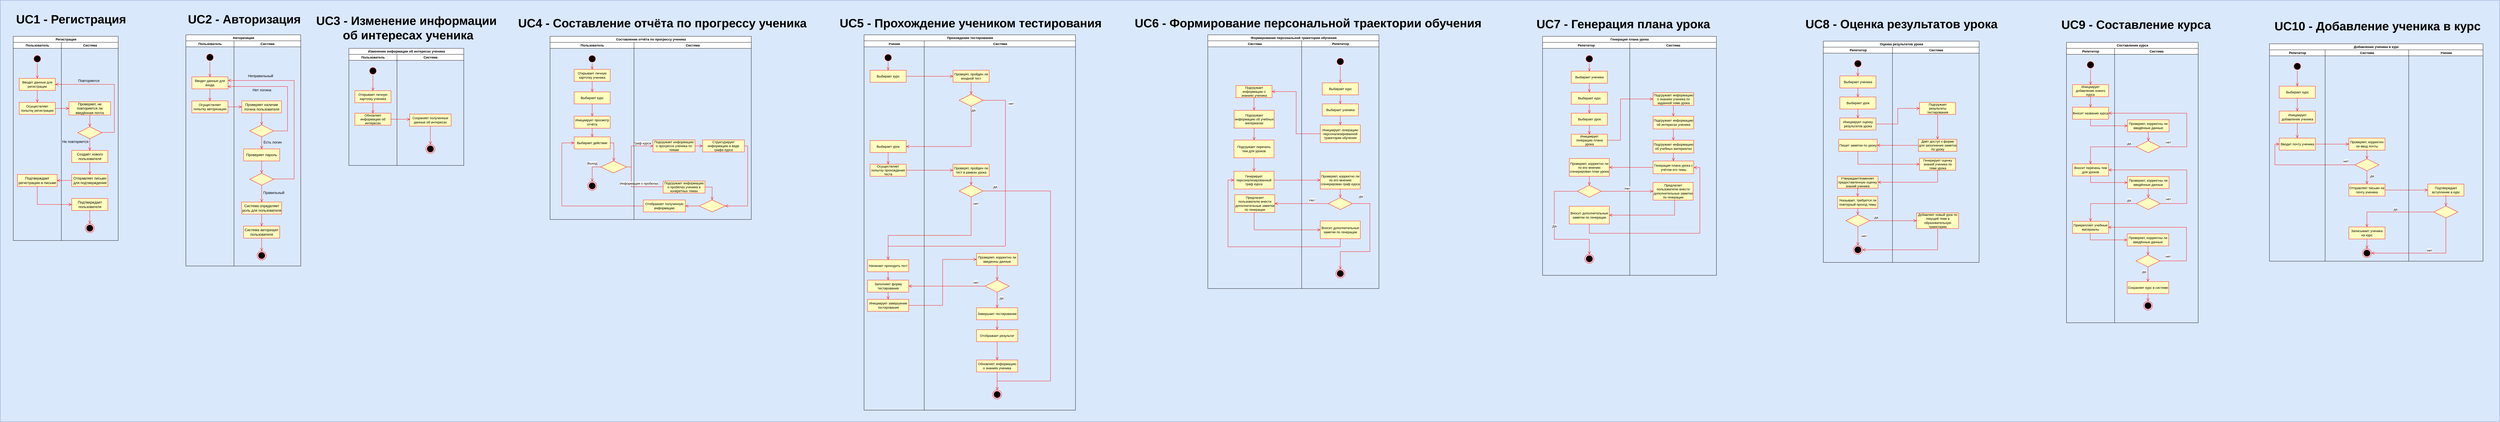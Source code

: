 <mxfile version="24.7.17">
  <diagram name="Страница — 1" id="y-Man2sLdShV0auxVT99">
    <mxGraphModel dx="1366" dy="1651" grid="0" gridSize="10" guides="1" tooltips="1" connect="1" arrows="1" fold="1" page="0" pageScale="1" pageWidth="827" pageHeight="1169" math="0" shadow="0">
      <root>
        <mxCell id="0" />
        <mxCell id="1" parent="0" />
        <mxCell id="Jkk3CHfe-9Xi_xKS3tHI-1" value="" style="rounded=0;whiteSpace=wrap;html=1;fillColor=#dae8fc;strokeColor=#6c8ebf;" parent="1" vertex="1">
          <mxGeometry x="18" y="-456" width="8310" height="1403" as="geometry" />
        </mxCell>
        <mxCell id="Jkk3CHfe-9Xi_xKS3tHI-2" value="&lt;font face=&quot;Arial&quot;&gt;&lt;span style=&quot;font-size: 40px;&quot;&gt;&lt;b&gt;UC1 - Регистрация&lt;/b&gt;&lt;/span&gt;&lt;/font&gt;" style="text;html=1;align=center;verticalAlign=middle;resizable=0;points=[];autosize=1;strokeColor=none;fillColor=none;fontSize=16;" parent="1" vertex="1">
          <mxGeometry x="61" y="-424" width="384" height="60" as="geometry" />
        </mxCell>
        <mxCell id="Jkk3CHfe-9Xi_xKS3tHI-3" value="Регистрация" style="swimlane;childLayout=stackLayout;resizeParent=1;resizeParentMax=0;startSize=20;html=1;rounded=0;fontFamily=Helvetica;fontSize=11;fontColor=default;labelBackgroundColor=default;" parent="1" vertex="1">
          <mxGeometry x="61" y="-336" width="349" height="680" as="geometry">
            <mxRectangle x="-2400" y="-420" width="99" height="25" as="alternateBounds" />
          </mxGeometry>
        </mxCell>
        <mxCell id="Jkk3CHfe-9Xi_xKS3tHI-4" value="Пользователь" style="swimlane;startSize=20;html=1;rounded=0;fontFamily=Helvetica;fontSize=11;fontColor=default;labelBackgroundColor=default;" parent="Jkk3CHfe-9Xi_xKS3tHI-3" vertex="1">
          <mxGeometry y="20" width="160" height="660" as="geometry">
            <mxRectangle y="20" width="40" height="460" as="alternateBounds" />
          </mxGeometry>
        </mxCell>
        <mxCell id="Jkk3CHfe-9Xi_xKS3tHI-5" value="" style="ellipse;html=1;shape=startState;fillColor=#000000;strokeColor=#ff0000;rounded=0;fontFamily=Helvetica;fontSize=11;fontColor=default;labelBackgroundColor=default;" parent="Jkk3CHfe-9Xi_xKS3tHI-4" vertex="1">
          <mxGeometry x="65.0" y="40" width="30" height="30" as="geometry" />
        </mxCell>
        <mxCell id="Jkk3CHfe-9Xi_xKS3tHI-6" value="" style="edgeStyle=orthogonalEdgeStyle;html=1;verticalAlign=bottom;endArrow=open;endSize=8;strokeColor=#ff0000;rounded=0;align=center;fontFamily=Helvetica;fontSize=11;fontColor=default;labelBackgroundColor=default;" parent="Jkk3CHfe-9Xi_xKS3tHI-4" source="Jkk3CHfe-9Xi_xKS3tHI-5" target="Jkk3CHfe-9Xi_xKS3tHI-7" edge="1">
          <mxGeometry relative="1" as="geometry">
            <mxPoint x="80.0" y="120" as="targetPoint" />
          </mxGeometry>
        </mxCell>
        <mxCell id="Jkk3CHfe-9Xi_xKS3tHI-7" value="Вводит данные для регистрации" style="rounded=0;whiteSpace=wrap;html=1;arcSize=40;fontColor=#000000;fillColor=#ffffc0;strokeColor=#ff0000;fontFamily=Helvetica;fontSize=11;labelBackgroundColor=none;" parent="Jkk3CHfe-9Xi_xKS3tHI-4" vertex="1">
          <mxGeometry x="20.0" y="120" width="120" height="40" as="geometry" />
        </mxCell>
        <mxCell id="Jkk3CHfe-9Xi_xKS3tHI-8" value="Осуществляет попытку регистрации" style="rounded=0;whiteSpace=wrap;html=1;arcSize=40;fontColor=#000000;fillColor=#ffffc0;strokeColor=#ff0000;align=center;verticalAlign=middle;fontFamily=Helvetica;fontSize=11;labelBackgroundColor=none;" parent="Jkk3CHfe-9Xi_xKS3tHI-4" vertex="1">
          <mxGeometry x="20.0" y="200" width="120" height="40" as="geometry" />
        </mxCell>
        <mxCell id="Jkk3CHfe-9Xi_xKS3tHI-9" value="" style="edgeStyle=orthogonalEdgeStyle;html=1;verticalAlign=bottom;endArrow=open;endSize=8;strokeColor=#ff0000;rounded=0;align=center;fontFamily=Helvetica;fontSize=11;fontColor=default;labelBackgroundColor=default;" parent="Jkk3CHfe-9Xi_xKS3tHI-4" source="Jkk3CHfe-9Xi_xKS3tHI-7" target="Jkk3CHfe-9Xi_xKS3tHI-8" edge="1">
          <mxGeometry relative="1" as="geometry">
            <mxPoint x="80.0" y="240" as="targetPoint" />
          </mxGeometry>
        </mxCell>
        <mxCell id="Jkk3CHfe-9Xi_xKS3tHI-10" value="Подтверждает регистрацию в письме" style="rounded=0;whiteSpace=wrap;html=1;arcSize=40;fontColor=#000000;fillColor=#ffffc0;strokeColor=#ff0000;align=center;verticalAlign=middle;fontFamily=Helvetica;fontSize=12;" parent="Jkk3CHfe-9Xi_xKS3tHI-4" vertex="1">
          <mxGeometry x="14" y="440" width="132" height="40" as="geometry" />
        </mxCell>
        <mxCell id="Jkk3CHfe-9Xi_xKS3tHI-11" value="" style="edgeStyle=orthogonalEdgeStyle;html=1;verticalAlign=bottom;endArrow=open;endSize=8;strokeColor=#ff0000;rounded=0;align=center;fontFamily=Helvetica;fontSize=11;fontColor=#000000;labelBackgroundColor=none;" parent="Jkk3CHfe-9Xi_xKS3tHI-3" source="Jkk3CHfe-9Xi_xKS3tHI-8" target="Jkk3CHfe-9Xi_xKS3tHI-15" edge="1">
          <mxGeometry relative="1" as="geometry">
            <mxPoint x="180" y="250" as="targetPoint" />
          </mxGeometry>
        </mxCell>
        <mxCell id="Jkk3CHfe-9Xi_xKS3tHI-12" value="Повторяется" style="edgeStyle=orthogonalEdgeStyle;html=1;align=left;verticalAlign=bottom;endArrow=open;endSize=8;strokeColor=#ff0000;rounded=0;fontFamily=Helvetica;fontSize=12;fontColor=#000000;labelBackgroundColor=none;entryX=1;entryY=0.5;entryDx=0;entryDy=0;" parent="Jkk3CHfe-9Xi_xKS3tHI-3" source="Jkk3CHfe-9Xi_xKS3tHI-17" target="Jkk3CHfe-9Xi_xKS3tHI-7" edge="1">
          <mxGeometry x="0.632" y="-3" relative="1" as="geometry">
            <mxPoint x="380" y="330" as="targetPoint" />
            <Array as="points">
              <mxPoint x="336" y="320" />
              <mxPoint x="336" y="160" />
            </Array>
            <mxPoint as="offset" />
          </mxGeometry>
        </mxCell>
        <mxCell id="Jkk3CHfe-9Xi_xKS3tHI-13" value="Система" style="swimlane;startSize=20;html=1;rounded=0;fontFamily=Helvetica;fontSize=11;fontColor=default;labelBackgroundColor=default;" parent="Jkk3CHfe-9Xi_xKS3tHI-3" vertex="1">
          <mxGeometry x="160" y="20" width="189" height="660" as="geometry" />
        </mxCell>
        <mxCell id="Jkk3CHfe-9Xi_xKS3tHI-14" value="" style="edgeStyle=orthogonalEdgeStyle;shape=connector;rounded=0;orthogonalLoop=1;jettySize=auto;html=1;strokeColor=#ff0000;align=center;verticalAlign=bottom;fontFamily=Helvetica;fontSize=11;fontColor=#000000;labelBackgroundColor=none;endArrow=open;endSize=8;" parent="Jkk3CHfe-9Xi_xKS3tHI-13" source="Jkk3CHfe-9Xi_xKS3tHI-15" target="Jkk3CHfe-9Xi_xKS3tHI-17" edge="1">
          <mxGeometry relative="1" as="geometry" />
        </mxCell>
        <mxCell id="Jkk3CHfe-9Xi_xKS3tHI-15" value="Проверяет, не повторяется ли введённая почта" style="rounded=0;whiteSpace=wrap;html=1;arcSize=50;fontColor=#000000;fillColor=#ffffc0;strokeColor=#ff0000;" parent="Jkk3CHfe-9Xi_xKS3tHI-13" vertex="1">
          <mxGeometry x="25.25" y="198" width="138.5" height="44" as="geometry" />
        </mxCell>
        <mxCell id="Jkk3CHfe-9Xi_xKS3tHI-16" value="Не повторяется" style="edgeStyle=orthogonalEdgeStyle;shape=connector;rounded=0;orthogonalLoop=1;jettySize=auto;html=1;entryX=0.5;entryY=0;entryDx=0;entryDy=0;strokeColor=#ff0000;align=center;verticalAlign=bottom;fontFamily=Helvetica;fontSize=12;fontColor=#000000;labelBackgroundColor=none;endArrow=open;endSize=8;" parent="Jkk3CHfe-9Xi_xKS3tHI-13" source="Jkk3CHfe-9Xi_xKS3tHI-17" target="Jkk3CHfe-9Xi_xKS3tHI-18" edge="1">
          <mxGeometry x="-0.091" y="-49" relative="1" as="geometry">
            <mxPoint as="offset" />
          </mxGeometry>
        </mxCell>
        <mxCell id="Jkk3CHfe-9Xi_xKS3tHI-17" value="" style="rhombus;whiteSpace=wrap;html=1;fontColor=#000000;fillColor=#ffffc0;strokeColor=#ff0000;fontFamily=Helvetica;fontSize=11;labelBackgroundColor=none;rounded=0;" parent="Jkk3CHfe-9Xi_xKS3tHI-13" vertex="1">
          <mxGeometry x="54.5" y="281" width="80" height="40" as="geometry" />
        </mxCell>
        <mxCell id="Jkk3CHfe-9Xi_xKS3tHI-18" value="Создаёт нового пользователя" style="rounded=0;whiteSpace=wrap;html=1;arcSize=40;fontColor=#000000;fillColor=#ffffc0;strokeColor=#ff0000;align=center;verticalAlign=middle;fontFamily=Helvetica;fontSize=12;" parent="Jkk3CHfe-9Xi_xKS3tHI-13" vertex="1">
          <mxGeometry x="34.5" y="360" width="120" height="40" as="geometry" />
        </mxCell>
        <mxCell id="Jkk3CHfe-9Xi_xKS3tHI-19" value="Отправляет письмо для подтверждения" style="rounded=0;whiteSpace=wrap;html=1;arcSize=40;fontColor=#000000;fillColor=#ffffc0;strokeColor=#ff0000;align=center;verticalAlign=middle;fontFamily=Helvetica;fontSize=12;" parent="Jkk3CHfe-9Xi_xKS3tHI-13" vertex="1">
          <mxGeometry x="34.5" y="440" width="120" height="40" as="geometry" />
        </mxCell>
        <mxCell id="Jkk3CHfe-9Xi_xKS3tHI-20" value="" style="edgeStyle=orthogonalEdgeStyle;html=1;verticalAlign=bottom;endArrow=open;endSize=8;strokeColor=#ff0000;rounded=0;align=center;fontFamily=Helvetica;fontSize=12;fontColor=#000000;labelBackgroundColor=none;" parent="Jkk3CHfe-9Xi_xKS3tHI-13" source="Jkk3CHfe-9Xi_xKS3tHI-18" target="Jkk3CHfe-9Xi_xKS3tHI-19" edge="1">
          <mxGeometry relative="1" as="geometry">
            <mxPoint x="80" y="450" as="targetPoint" />
          </mxGeometry>
        </mxCell>
        <mxCell id="Jkk3CHfe-9Xi_xKS3tHI-21" value="Подтверждает пользователя" style="rounded=0;whiteSpace=wrap;html=1;arcSize=40;fontColor=#000000;fillColor=#ffffc0;strokeColor=#ff0000;align=center;verticalAlign=middle;fontFamily=Helvetica;fontSize=12;" parent="Jkk3CHfe-9Xi_xKS3tHI-13" vertex="1">
          <mxGeometry x="34.5" y="520" width="120" height="40" as="geometry" />
        </mxCell>
        <mxCell id="Jkk3CHfe-9Xi_xKS3tHI-22" value="" style="ellipse;html=1;shape=endState;fillColor=#000000;strokeColor=#ff0000;rounded=0;align=center;verticalAlign=middle;arcSize=40;fontFamily=Helvetica;fontSize=12;fontColor=#000000;" parent="Jkk3CHfe-9Xi_xKS3tHI-13" vertex="1">
          <mxGeometry x="79.5" y="604" width="30" height="30" as="geometry" />
        </mxCell>
        <mxCell id="Jkk3CHfe-9Xi_xKS3tHI-23" style="edgeStyle=orthogonalEdgeStyle;shape=connector;rounded=0;orthogonalLoop=1;jettySize=auto;html=1;strokeColor=#ff0000;align=center;verticalAlign=bottom;fontFamily=Helvetica;fontSize=12;fontColor=#000000;labelBackgroundColor=none;endArrow=open;endSize=8;" parent="Jkk3CHfe-9Xi_xKS3tHI-13" source="Jkk3CHfe-9Xi_xKS3tHI-21" target="Jkk3CHfe-9Xi_xKS3tHI-22" edge="1">
          <mxGeometry relative="1" as="geometry">
            <mxPoint x="80" y="620" as="targetPoint" />
          </mxGeometry>
        </mxCell>
        <mxCell id="Jkk3CHfe-9Xi_xKS3tHI-24" style="edgeStyle=orthogonalEdgeStyle;shape=connector;rounded=0;orthogonalLoop=1;jettySize=auto;html=1;strokeColor=#ff0000;align=center;verticalAlign=bottom;fontFamily=Helvetica;fontSize=12;fontColor=#000000;labelBackgroundColor=none;endArrow=open;endSize=8;entryX=0;entryY=0.5;entryDx=0;entryDy=0;" parent="Jkk3CHfe-9Xi_xKS3tHI-3" source="Jkk3CHfe-9Xi_xKS3tHI-10" target="Jkk3CHfe-9Xi_xKS3tHI-21" edge="1">
          <mxGeometry relative="1" as="geometry">
            <mxPoint x="240" y="580" as="targetPoint" />
            <Array as="points">
              <mxPoint x="80" y="560" />
            </Array>
          </mxGeometry>
        </mxCell>
        <mxCell id="Jkk3CHfe-9Xi_xKS3tHI-25" style="edgeStyle=orthogonalEdgeStyle;shape=connector;rounded=0;orthogonalLoop=1;jettySize=auto;html=1;strokeColor=#ff0000;align=center;verticalAlign=bottom;fontFamily=Helvetica;fontSize=12;fontColor=#000000;labelBackgroundColor=none;endArrow=open;endSize=8;" parent="Jkk3CHfe-9Xi_xKS3tHI-3" source="Jkk3CHfe-9Xi_xKS3tHI-19" target="Jkk3CHfe-9Xi_xKS3tHI-10" edge="1">
          <mxGeometry relative="1" as="geometry">
            <mxPoint x="80" y="480" as="targetPoint" />
          </mxGeometry>
        </mxCell>
        <mxCell id="Jkk3CHfe-9Xi_xKS3tHI-26" value="&lt;font face=&quot;Arial&quot;&gt;&lt;span style=&quot;font-size: 40px;&quot;&gt;&lt;b&gt;UC2 - Авторизация&lt;/b&gt;&lt;/span&gt;&lt;/font&gt;" style="text;html=1;align=center;verticalAlign=middle;resizable=0;points=[];autosize=1;strokeColor=none;fillColor=none;fontSize=16;" parent="1" vertex="1">
          <mxGeometry x="632" y="-424" width="393" height="60" as="geometry" />
        </mxCell>
        <mxCell id="Jkk3CHfe-9Xi_xKS3tHI-27" value="Авторизация" style="swimlane;childLayout=stackLayout;resizeParent=1;resizeParentMax=0;startSize=20;html=1;rounded=0;fontFamily=Helvetica;fontSize=11;fontColor=default;labelBackgroundColor=default;" parent="1" vertex="1">
          <mxGeometry x="635" y="-341" width="382" height="770" as="geometry" />
        </mxCell>
        <mxCell id="Jkk3CHfe-9Xi_xKS3tHI-28" value="" style="edgeStyle=orthogonalEdgeStyle;html=1;verticalAlign=bottom;endArrow=open;endSize=8;strokeColor=#ff0000;rounded=0;align=center;fontFamily=Helvetica;fontSize=11;fontColor=#000000;labelBackgroundColor=none;" parent="Jkk3CHfe-9Xi_xKS3tHI-27" source="Jkk3CHfe-9Xi_xKS3tHI-34" target="Jkk3CHfe-9Xi_xKS3tHI-38" edge="1">
          <mxGeometry relative="1" as="geometry">
            <mxPoint x="180" y="250" as="targetPoint" />
          </mxGeometry>
        </mxCell>
        <mxCell id="Jkk3CHfe-9Xi_xKS3tHI-29" value="Нет логина" style="edgeStyle=orthogonalEdgeStyle;html=1;align=left;verticalAlign=bottom;endArrow=open;endSize=8;strokeColor=#ff0000;rounded=0;fontFamily=Helvetica;fontSize=12;fontColor=#000000;labelBackgroundColor=none;entryX=0.995;entryY=0.802;entryDx=0;entryDy=0;entryPerimeter=0;" parent="Jkk3CHfe-9Xi_xKS3tHI-27" source="Jkk3CHfe-9Xi_xKS3tHI-40" target="Jkk3CHfe-9Xi_xKS3tHI-33" edge="1">
          <mxGeometry x="0.589" y="21" relative="1" as="geometry">
            <mxPoint x="380" y="330" as="targetPoint" />
            <Array as="points">
              <mxPoint x="338" y="320" />
              <mxPoint x="338" y="172" />
            </Array>
            <mxPoint as="offset" />
          </mxGeometry>
        </mxCell>
        <mxCell id="Jkk3CHfe-9Xi_xKS3tHI-30" value="Пользователь" style="swimlane;startSize=20;html=1;rounded=0;fontFamily=Helvetica;fontSize=11;fontColor=default;labelBackgroundColor=default;" parent="Jkk3CHfe-9Xi_xKS3tHI-27" vertex="1">
          <mxGeometry y="20" width="160" height="750" as="geometry">
            <mxRectangle y="20" width="40" height="460" as="alternateBounds" />
          </mxGeometry>
        </mxCell>
        <mxCell id="Jkk3CHfe-9Xi_xKS3tHI-31" value="" style="ellipse;html=1;shape=startState;fillColor=#000000;strokeColor=#ff0000;rounded=0;fontFamily=Helvetica;fontSize=11;fontColor=default;labelBackgroundColor=default;" parent="Jkk3CHfe-9Xi_xKS3tHI-30" vertex="1">
          <mxGeometry x="65.0" y="40" width="30" height="30" as="geometry" />
        </mxCell>
        <mxCell id="Jkk3CHfe-9Xi_xKS3tHI-32" value="" style="edgeStyle=orthogonalEdgeStyle;html=1;verticalAlign=bottom;endArrow=open;endSize=8;strokeColor=#ff0000;rounded=0;align=center;fontFamily=Helvetica;fontSize=11;fontColor=default;labelBackgroundColor=default;" parent="Jkk3CHfe-9Xi_xKS3tHI-30" source="Jkk3CHfe-9Xi_xKS3tHI-31" target="Jkk3CHfe-9Xi_xKS3tHI-33" edge="1">
          <mxGeometry relative="1" as="geometry">
            <mxPoint x="80.0" y="120" as="targetPoint" />
          </mxGeometry>
        </mxCell>
        <mxCell id="Jkk3CHfe-9Xi_xKS3tHI-33" value="Вводит данные для входа" style="rounded=0;whiteSpace=wrap;html=1;arcSize=40;fontColor=#000000;fillColor=#ffffc0;strokeColor=#ff0000;fontFamily=Helvetica;fontSize=11;labelBackgroundColor=none;" parent="Jkk3CHfe-9Xi_xKS3tHI-30" vertex="1">
          <mxGeometry x="20.0" y="120" width="120" height="40" as="geometry" />
        </mxCell>
        <mxCell id="Jkk3CHfe-9Xi_xKS3tHI-34" value="Осуществляет попытку авторизации" style="rounded=0;whiteSpace=wrap;html=1;arcSize=40;fontColor=#000000;fillColor=#ffffc0;strokeColor=#ff0000;align=center;verticalAlign=middle;fontFamily=Helvetica;fontSize=11;labelBackgroundColor=none;" parent="Jkk3CHfe-9Xi_xKS3tHI-30" vertex="1">
          <mxGeometry x="20.0" y="200" width="120" height="40" as="geometry" />
        </mxCell>
        <mxCell id="Jkk3CHfe-9Xi_xKS3tHI-35" value="" style="edgeStyle=orthogonalEdgeStyle;html=1;verticalAlign=bottom;endArrow=open;endSize=8;strokeColor=#ff0000;rounded=0;align=center;fontFamily=Helvetica;fontSize=11;fontColor=default;labelBackgroundColor=default;" parent="Jkk3CHfe-9Xi_xKS3tHI-30" source="Jkk3CHfe-9Xi_xKS3tHI-33" target="Jkk3CHfe-9Xi_xKS3tHI-34" edge="1">
          <mxGeometry relative="1" as="geometry">
            <mxPoint x="80.0" y="240" as="targetPoint" />
          </mxGeometry>
        </mxCell>
        <mxCell id="Jkk3CHfe-9Xi_xKS3tHI-36" value="Система" style="swimlane;startSize=20;html=1;rounded=0;fontFamily=Helvetica;fontSize=11;fontColor=default;labelBackgroundColor=default;" parent="Jkk3CHfe-9Xi_xKS3tHI-27" vertex="1">
          <mxGeometry x="160" y="20" width="222" height="750" as="geometry" />
        </mxCell>
        <mxCell id="Jkk3CHfe-9Xi_xKS3tHI-37" value="" style="edgeStyle=orthogonalEdgeStyle;shape=connector;rounded=0;orthogonalLoop=1;jettySize=auto;html=1;strokeColor=#ff0000;align=center;verticalAlign=bottom;fontFamily=Helvetica;fontSize=11;fontColor=#000000;labelBackgroundColor=none;endArrow=open;endSize=8;" parent="Jkk3CHfe-9Xi_xKS3tHI-36" source="Jkk3CHfe-9Xi_xKS3tHI-38" target="Jkk3CHfe-9Xi_xKS3tHI-40" edge="1">
          <mxGeometry relative="1" as="geometry" />
        </mxCell>
        <mxCell id="Jkk3CHfe-9Xi_xKS3tHI-38" value="Проверяет наличие логина пользователя" style="rounded=0;whiteSpace=wrap;html=1;arcSize=40;fontColor=#000000;fillColor=#ffffc0;strokeColor=#ff0000;" parent="Jkk3CHfe-9Xi_xKS3tHI-36" vertex="1">
          <mxGeometry x="26" y="200" width="132" height="40" as="geometry" />
        </mxCell>
        <mxCell id="Jkk3CHfe-9Xi_xKS3tHI-39" value="Есть логин" style="edgeStyle=orthogonalEdgeStyle;shape=connector;rounded=0;orthogonalLoop=1;jettySize=auto;html=1;entryX=0.5;entryY=0;entryDx=0;entryDy=0;strokeColor=#ff0000;align=center;verticalAlign=bottom;fontFamily=Helvetica;fontSize=12;fontColor=#000000;labelBackgroundColor=none;endArrow=open;endSize=8;" parent="Jkk3CHfe-9Xi_xKS3tHI-36" source="Jkk3CHfe-9Xi_xKS3tHI-40" target="Jkk3CHfe-9Xi_xKS3tHI-41" edge="1">
          <mxGeometry x="0.35" y="36" relative="1" as="geometry">
            <mxPoint as="offset" />
          </mxGeometry>
        </mxCell>
        <mxCell id="Jkk3CHfe-9Xi_xKS3tHI-40" value="" style="rhombus;whiteSpace=wrap;html=1;fontColor=#000000;fillColor=#ffffc0;strokeColor=#ff0000;fontFamily=Helvetica;fontSize=11;labelBackgroundColor=none;rounded=0;" parent="Jkk3CHfe-9Xi_xKS3tHI-36" vertex="1">
          <mxGeometry x="52" y="280" width="80" height="40" as="geometry" />
        </mxCell>
        <mxCell id="Jkk3CHfe-9Xi_xKS3tHI-41" value="Проверяет пароль" style="rounded=0;whiteSpace=wrap;html=1;arcSize=40;fontColor=#000000;fillColor=#ffffc0;strokeColor=#ff0000;align=center;verticalAlign=middle;fontFamily=Helvetica;fontSize=12;" parent="Jkk3CHfe-9Xi_xKS3tHI-36" vertex="1">
          <mxGeometry x="32" y="360" width="120" height="40" as="geometry" />
        </mxCell>
        <mxCell id="Jkk3CHfe-9Xi_xKS3tHI-42" value="" style="rhombus;whiteSpace=wrap;html=1;fontColor=#000000;fillColor=#ffffc0;strokeColor=#ff0000;rounded=0;align=center;verticalAlign=middle;arcSize=40;fontFamily=Helvetica;fontSize=12;" parent="Jkk3CHfe-9Xi_xKS3tHI-36" vertex="1">
          <mxGeometry x="52" y="441" width="80" height="40" as="geometry" />
        </mxCell>
        <mxCell id="Jkk3CHfe-9Xi_xKS3tHI-43" value="" style="edgeStyle=orthogonalEdgeStyle;html=1;verticalAlign=bottom;endArrow=open;endSize=8;strokeColor=#ff0000;rounded=0;align=center;fontFamily=Helvetica;fontSize=12;fontColor=#000000;labelBackgroundColor=none;" parent="Jkk3CHfe-9Xi_xKS3tHI-36" source="Jkk3CHfe-9Xi_xKS3tHI-41" target="Jkk3CHfe-9Xi_xKS3tHI-42" edge="1">
          <mxGeometry relative="1" as="geometry">
            <mxPoint x="80" y="460" as="targetPoint" />
          </mxGeometry>
        </mxCell>
        <mxCell id="Jkk3CHfe-9Xi_xKS3tHI-44" value="Правильный" style="edgeStyle=orthogonalEdgeStyle;shape=connector;rounded=0;orthogonalLoop=1;jettySize=auto;html=1;strokeColor=#ff0000;align=center;verticalAlign=bottom;fontFamily=Helvetica;fontSize=12;fontColor=#000000;labelBackgroundColor=none;endArrow=open;endSize=8;entryX=0.5;entryY=0;entryDx=0;entryDy=0;" parent="Jkk3CHfe-9Xi_xKS3tHI-36" source="Jkk3CHfe-9Xi_xKS3tHI-42" target="Jkk3CHfe-9Xi_xKS3tHI-49" edge="1">
          <mxGeometry x="0.2" y="40" relative="1" as="geometry">
            <mxPoint as="offset" />
            <mxPoint x="92" y="521" as="targetPoint" />
          </mxGeometry>
        </mxCell>
        <mxCell id="Jkk3CHfe-9Xi_xKS3tHI-45" style="edgeStyle=orthogonalEdgeStyle;shape=connector;rounded=0;orthogonalLoop=1;jettySize=auto;html=1;exitX=0.5;exitY=1;exitDx=0;exitDy=0;entryX=0.5;entryY=0;entryDx=0;entryDy=0;strokeColor=#ff0000;align=center;verticalAlign=bottom;fontFamily=Helvetica;fontSize=12;fontColor=#000000;labelBackgroundColor=none;endArrow=open;endSize=8;" parent="Jkk3CHfe-9Xi_xKS3tHI-36" source="Jkk3CHfe-9Xi_xKS3tHI-46" target="Jkk3CHfe-9Xi_xKS3tHI-47" edge="1">
          <mxGeometry relative="1" as="geometry" />
        </mxCell>
        <mxCell id="Jkk3CHfe-9Xi_xKS3tHI-46" value="Система авторизует пользователя" style="rounded=0;whiteSpace=wrap;html=1;arcSize=40;fontColor=#000000;fillColor=#ffffc0;strokeColor=#ff0000;align=center;verticalAlign=middle;fontFamily=Helvetica;fontSize=12;" parent="Jkk3CHfe-9Xi_xKS3tHI-36" vertex="1">
          <mxGeometry x="32" y="617" width="120" height="40" as="geometry" />
        </mxCell>
        <mxCell id="Jkk3CHfe-9Xi_xKS3tHI-47" value="" style="ellipse;html=1;shape=endState;fillColor=#000000;strokeColor=#ff0000;rounded=0;align=center;verticalAlign=middle;arcSize=40;fontFamily=Helvetica;fontSize=12;fontColor=#000000;" parent="Jkk3CHfe-9Xi_xKS3tHI-36" vertex="1">
          <mxGeometry x="77" y="700" width="30" height="30" as="geometry" />
        </mxCell>
        <mxCell id="Jkk3CHfe-9Xi_xKS3tHI-48" style="edgeStyle=orthogonalEdgeStyle;shape=connector;rounded=0;orthogonalLoop=1;jettySize=auto;html=1;exitX=0.5;exitY=1;exitDx=0;exitDy=0;entryX=0.5;entryY=0;entryDx=0;entryDy=0;strokeColor=#ff0000;align=center;verticalAlign=bottom;fontFamily=Helvetica;fontSize=12;fontColor=#000000;labelBackgroundColor=none;endArrow=open;endSize=8;" parent="Jkk3CHfe-9Xi_xKS3tHI-36" source="Jkk3CHfe-9Xi_xKS3tHI-49" target="Jkk3CHfe-9Xi_xKS3tHI-46" edge="1">
          <mxGeometry relative="1" as="geometry" />
        </mxCell>
        <mxCell id="Jkk3CHfe-9Xi_xKS3tHI-49" value="Система определяет роль для пользователя" style="rounded=0;whiteSpace=wrap;html=1;arcSize=40;fontColor=#000000;fillColor=#ffffc0;strokeColor=#ff0000;align=center;verticalAlign=middle;fontFamily=Helvetica;fontSize=12;" parent="Jkk3CHfe-9Xi_xKS3tHI-36" vertex="1">
          <mxGeometry x="25.5" y="537" width="133" height="40" as="geometry" />
        </mxCell>
        <mxCell id="Jkk3CHfe-9Xi_xKS3tHI-50" value="Неправильный" style="edgeStyle=orthogonalEdgeStyle;shape=connector;rounded=0;orthogonalLoop=1;jettySize=auto;html=1;strokeColor=#ff0000;align=center;verticalAlign=bottom;fontFamily=Helvetica;fontSize=12;fontColor=#000000;labelBackgroundColor=none;endArrow=open;endSize=8;" parent="Jkk3CHfe-9Xi_xKS3tHI-27" source="Jkk3CHfe-9Xi_xKS3tHI-42" target="Jkk3CHfe-9Xi_xKS3tHI-33" edge="1">
          <mxGeometry x="0.65" y="-6" relative="1" as="geometry">
            <mxPoint x="320" y="480.0" as="sourcePoint" />
            <mxPoint x="180.0" y="160" as="targetPoint" />
            <Array as="points">
              <mxPoint x="360" y="480" />
              <mxPoint x="360" y="152" />
            </Array>
            <mxPoint as="offset" />
          </mxGeometry>
        </mxCell>
        <mxCell id="Jkk3CHfe-9Xi_xKS3tHI-51" value="&lt;font face=&quot;Arial&quot;&gt;&lt;span style=&quot;font-size: 40px;&quot;&gt;&lt;b&gt;UC3 -&amp;nbsp;Изменение информации&lt;/b&gt;&lt;/span&gt;&lt;/font&gt;&lt;div&gt;&lt;font face=&quot;Arial&quot;&gt;&lt;span style=&quot;font-size: 40px;&quot;&gt;&lt;b&gt;&amp;nbsp;об интересах ученика&lt;/b&gt;&lt;/span&gt;&lt;/font&gt;&lt;/div&gt;" style="text;html=1;align=center;verticalAlign=middle;resizable=0;points=[];autosize=1;strokeColor=none;fillColor=none;fontSize=16;" parent="1" vertex="1">
          <mxGeometry x="1059" y="-419" width="618" height="108" as="geometry" />
        </mxCell>
        <mxCell id="Jkk3CHfe-9Xi_xKS3tHI-52" value="Изменение информации об интересах ученика" style="swimlane;childLayout=stackLayout;resizeParent=1;resizeParentMax=0;startSize=20;html=1;rounded=0;fontFamily=Helvetica;fontSize=11;fontColor=default;labelBackgroundColor=default;" parent="1" vertex="1">
          <mxGeometry x="1177" y="-296" width="382" height="390" as="geometry">
            <mxRectangle x="593" y="-390" width="240" height="30" as="alternateBounds" />
          </mxGeometry>
        </mxCell>
        <mxCell id="Jkk3CHfe-9Xi_xKS3tHI-53" value="Пользователь" style="swimlane;startSize=20;html=1;rounded=0;fontFamily=Helvetica;fontSize=11;fontColor=default;labelBackgroundColor=default;" parent="Jkk3CHfe-9Xi_xKS3tHI-52" vertex="1">
          <mxGeometry y="20" width="160" height="370" as="geometry">
            <mxRectangle y="20" width="40" height="460" as="alternateBounds" />
          </mxGeometry>
        </mxCell>
        <mxCell id="Jkk3CHfe-9Xi_xKS3tHI-54" value="" style="ellipse;html=1;shape=startState;fillColor=#000000;strokeColor=#ff0000;rounded=0;fontFamily=Helvetica;fontSize=11;fontColor=default;labelBackgroundColor=default;" parent="Jkk3CHfe-9Xi_xKS3tHI-53" vertex="1">
          <mxGeometry x="65.0" y="40" width="30" height="30" as="geometry" />
        </mxCell>
        <mxCell id="Jkk3CHfe-9Xi_xKS3tHI-55" value="" style="edgeStyle=orthogonalEdgeStyle;html=1;verticalAlign=bottom;endArrow=open;endSize=8;strokeColor=#ff0000;rounded=0;align=center;fontFamily=Helvetica;fontSize=11;fontColor=default;labelBackgroundColor=default;entryX=0.5;entryY=0;entryDx=0;entryDy=0;" parent="Jkk3CHfe-9Xi_xKS3tHI-53" source="Jkk3CHfe-9Xi_xKS3tHI-54" target="Jkk3CHfe-9Xi_xKS3tHI-57" edge="1">
          <mxGeometry relative="1" as="geometry">
            <mxPoint x="80" y="120" as="targetPoint" />
          </mxGeometry>
        </mxCell>
        <mxCell id="Jkk3CHfe-9Xi_xKS3tHI-56" value="" style="edgeStyle=orthogonalEdgeStyle;shape=connector;rounded=0;orthogonalLoop=1;jettySize=auto;html=1;strokeColor=#ff0000;align=center;verticalAlign=bottom;fontFamily=Helvetica;fontSize=12;fontColor=#000000;labelBackgroundColor=none;endArrow=open;endSize=8;" parent="Jkk3CHfe-9Xi_xKS3tHI-53" source="Jkk3CHfe-9Xi_xKS3tHI-57" target="Jkk3CHfe-9Xi_xKS3tHI-58" edge="1">
          <mxGeometry relative="1" as="geometry" />
        </mxCell>
        <mxCell id="Jkk3CHfe-9Xi_xKS3tHI-57" value="Открывает личную карточку ученика" style="rounded=0;whiteSpace=wrap;html=1;arcSize=40;fontColor=#000000;fillColor=#ffffc0;strokeColor=#ff0000;fontFamily=Helvetica;fontSize=11;labelBackgroundColor=none;" parent="Jkk3CHfe-9Xi_xKS3tHI-53" vertex="1">
          <mxGeometry x="20.0" y="121" width="120" height="40" as="geometry" />
        </mxCell>
        <mxCell id="Jkk3CHfe-9Xi_xKS3tHI-58" value="Обновляет информацию об интересах" style="rounded=0;whiteSpace=wrap;html=1;arcSize=40;fontColor=#000000;fillColor=#ffffc0;strokeColor=#ff0000;fontFamily=Helvetica;fontSize=11;labelBackgroundColor=none;" parent="Jkk3CHfe-9Xi_xKS3tHI-53" vertex="1">
          <mxGeometry x="20.0" y="196" width="120" height="40" as="geometry" />
        </mxCell>
        <mxCell id="Jkk3CHfe-9Xi_xKS3tHI-59" value="Система" style="swimlane;startSize=20;html=1;rounded=0;fontFamily=Helvetica;fontSize=11;fontColor=default;labelBackgroundColor=default;" parent="Jkk3CHfe-9Xi_xKS3tHI-52" vertex="1">
          <mxGeometry x="160" y="20" width="222" height="370" as="geometry" />
        </mxCell>
        <mxCell id="Jkk3CHfe-9Xi_xKS3tHI-60" value="" style="ellipse;html=1;shape=endState;fillColor=#000000;strokeColor=#ff0000;rounded=0;align=center;verticalAlign=middle;arcSize=40;fontFamily=Helvetica;fontSize=12;fontColor=#000000;" parent="Jkk3CHfe-9Xi_xKS3tHI-59" vertex="1">
          <mxGeometry x="96" y="300" width="30" height="30" as="geometry" />
        </mxCell>
        <mxCell id="Jkk3CHfe-9Xi_xKS3tHI-61" value="Сохраняет полученные данные об интересах" style="rounded=0;whiteSpace=wrap;html=1;arcSize=40;fontColor=#000000;fillColor=#ffffc0;strokeColor=#ff0000;fontFamily=Helvetica;fontSize=11;labelBackgroundColor=none;" parent="Jkk3CHfe-9Xi_xKS3tHI-59" vertex="1">
          <mxGeometry x="42" y="199" width="138" height="40" as="geometry" />
        </mxCell>
        <mxCell id="Jkk3CHfe-9Xi_xKS3tHI-62" style="edgeStyle=orthogonalEdgeStyle;shape=connector;rounded=0;orthogonalLoop=1;jettySize=auto;html=1;exitX=0.5;exitY=1;exitDx=0;exitDy=0;strokeColor=#ff0000;align=center;verticalAlign=bottom;fontFamily=Helvetica;fontSize=12;fontColor=#000000;labelBackgroundColor=none;endArrow=open;endSize=8;entryX=0.5;entryY=0;entryDx=0;entryDy=0;" parent="Jkk3CHfe-9Xi_xKS3tHI-59" source="Jkk3CHfe-9Xi_xKS3tHI-61" target="Jkk3CHfe-9Xi_xKS3tHI-60" edge="1">
          <mxGeometry relative="1" as="geometry">
            <mxPoint x="99" y="340" as="targetPoint" />
            <mxPoint x="27" y="340" as="sourcePoint" />
          </mxGeometry>
        </mxCell>
        <mxCell id="Jkk3CHfe-9Xi_xKS3tHI-63" style="edgeStyle=orthogonalEdgeStyle;shape=connector;rounded=0;orthogonalLoop=1;jettySize=auto;html=1;exitX=1;exitY=0.5;exitDx=0;exitDy=0;strokeColor=#ff0000;align=center;verticalAlign=bottom;fontFamily=Helvetica;fontSize=12;fontColor=#000000;labelBackgroundColor=none;endArrow=open;endSize=8;entryX=0.01;entryY=0.435;entryDx=0;entryDy=0;entryPerimeter=0;" parent="Jkk3CHfe-9Xi_xKS3tHI-52" source="Jkk3CHfe-9Xi_xKS3tHI-58" target="Jkk3CHfe-9Xi_xKS3tHI-61" edge="1">
          <mxGeometry relative="1" as="geometry">
            <mxPoint x="208.28" y="236" as="targetPoint" />
          </mxGeometry>
        </mxCell>
        <mxCell id="Jkk3CHfe-9Xi_xKS3tHI-64" value="&lt;font face=&quot;Arial&quot;&gt;&lt;span style=&quot;font-size: 40px;&quot;&gt;&lt;b&gt;UC4 -&amp;nbsp;Составление отчёта по прогрессу ученика&lt;/b&gt;&lt;/span&gt;&lt;/font&gt;" style="text;html=1;align=center;verticalAlign=middle;resizable=0;points=[];autosize=1;strokeColor=none;fillColor=none;fontSize=16;" parent="1" vertex="1">
          <mxGeometry x="1730" y="-411" width="977" height="60" as="geometry" />
        </mxCell>
        <mxCell id="Jkk3CHfe-9Xi_xKS3tHI-65" value="Составление отчёта по прогрессу ученика" style="swimlane;childLayout=stackLayout;resizeParent=1;resizeParentMax=0;startSize=20;html=1;rounded=0;fontFamily=Helvetica;fontSize=11;fontColor=default;labelBackgroundColor=default;" parent="1" vertex="1">
          <mxGeometry x="1846" y="-336" width="669" height="610" as="geometry">
            <mxRectangle x="1220" y="-382" width="240" height="30" as="alternateBounds" />
          </mxGeometry>
        </mxCell>
        <mxCell id="Jkk3CHfe-9Xi_xKS3tHI-66" value="Граф курса" style="edgeStyle=orthogonalEdgeStyle;html=1;align=left;verticalAlign=bottom;endArrow=open;endSize=8;strokeColor=#ff0000;rounded=0;entryX=0;entryY=0.5;entryDx=0;entryDy=0;exitX=1;exitY=0.5;exitDx=0;exitDy=0;" parent="Jkk3CHfe-9Xi_xKS3tHI-65" source="Jkk3CHfe-9Xi_xKS3tHI-78" target="Jkk3CHfe-9Xi_xKS3tHI-86" edge="1">
          <mxGeometry x="0.16" relative="1" as="geometry">
            <mxPoint x="223" y="485" as="targetPoint" />
            <mxPoint as="offset" />
            <Array as="points">
              <mxPoint x="270" y="435" />
              <mxPoint x="270" y="365" />
            </Array>
          </mxGeometry>
        </mxCell>
        <mxCell id="Jkk3CHfe-9Xi_xKS3tHI-67" value="Информация о пробелах" style="edgeStyle=orthogonalEdgeStyle;html=1;align=left;verticalAlign=top;endArrow=open;endSize=8;strokeColor=#ff0000;rounded=0;entryX=0;entryY=0.5;entryDx=0;entryDy=0;" parent="Jkk3CHfe-9Xi_xKS3tHI-65" source="Jkk3CHfe-9Xi_xKS3tHI-78" target="Jkk3CHfe-9Xi_xKS3tHI-90" edge="1">
          <mxGeometry x="-0.404" y="-40" relative="1" as="geometry">
            <mxPoint x="228" y="480" as="targetPoint" />
            <Array as="points">
              <mxPoint x="270" y="435" />
              <mxPoint x="270" y="501" />
              <mxPoint x="377" y="501" />
            </Array>
            <mxPoint as="offset" />
          </mxGeometry>
        </mxCell>
        <mxCell id="Jkk3CHfe-9Xi_xKS3tHI-68" style="edgeStyle=orthogonalEdgeStyle;shape=connector;rounded=0;orthogonalLoop=1;jettySize=auto;html=1;exitX=0;exitY=0.5;exitDx=0;exitDy=0;entryX=0;entryY=0.5;entryDx=0;entryDy=0;strokeColor=#ff0000;align=center;verticalAlign=bottom;fontFamily=Helvetica;fontSize=11;fontColor=default;labelBackgroundColor=default;endArrow=open;endSize=8;" parent="Jkk3CHfe-9Xi_xKS3tHI-65" source="Jkk3CHfe-9Xi_xKS3tHI-93" target="Jkk3CHfe-9Xi_xKS3tHI-77" edge="1">
          <mxGeometry relative="1" as="geometry">
            <Array as="points">
              <mxPoint x="39" y="565" />
              <mxPoint x="39" y="355" />
            </Array>
          </mxGeometry>
        </mxCell>
        <mxCell id="Jkk3CHfe-9Xi_xKS3tHI-69" value="Пользователь" style="swimlane;startSize=20;html=1;rounded=0;fontFamily=Helvetica;fontSize=11;fontColor=default;labelBackgroundColor=default;" parent="Jkk3CHfe-9Xi_xKS3tHI-65" vertex="1">
          <mxGeometry y="20" width="279" height="590" as="geometry">
            <mxRectangle y="20" width="40" height="460" as="alternateBounds" />
          </mxGeometry>
        </mxCell>
        <mxCell id="Jkk3CHfe-9Xi_xKS3tHI-70" value="" style="ellipse;html=1;shape=startState;fillColor=#000000;strokeColor=#ff0000;rounded=0;fontFamily=Helvetica;fontSize=11;fontColor=default;labelBackgroundColor=default;" parent="Jkk3CHfe-9Xi_xKS3tHI-69" vertex="1">
          <mxGeometry x="125.0" y="40" width="30" height="30" as="geometry" />
        </mxCell>
        <mxCell id="Jkk3CHfe-9Xi_xKS3tHI-71" value="" style="edgeStyle=orthogonalEdgeStyle;html=1;verticalAlign=bottom;endArrow=open;endSize=8;strokeColor=#ff0000;rounded=0;align=center;fontFamily=Helvetica;fontSize=11;fontColor=default;labelBackgroundColor=default;entryX=0.5;entryY=0;entryDx=0;entryDy=0;" parent="Jkk3CHfe-9Xi_xKS3tHI-69" source="Jkk3CHfe-9Xi_xKS3tHI-70" target="Jkk3CHfe-9Xi_xKS3tHI-73" edge="1">
          <mxGeometry relative="1" as="geometry">
            <mxPoint x="80" y="120" as="targetPoint" />
          </mxGeometry>
        </mxCell>
        <mxCell id="Jkk3CHfe-9Xi_xKS3tHI-72" style="edgeStyle=orthogonalEdgeStyle;shape=connector;rounded=0;orthogonalLoop=1;jettySize=auto;html=1;entryX=0.5;entryY=0;entryDx=0;entryDy=0;strokeColor=#ff0000;align=center;verticalAlign=bottom;fontFamily=Helvetica;fontSize=11;fontColor=default;labelBackgroundColor=default;endArrow=open;endSize=8;exitX=0.5;exitY=1;exitDx=0;exitDy=0;" parent="Jkk3CHfe-9Xi_xKS3tHI-69" target="Jkk3CHfe-9Xi_xKS3tHI-77" edge="1">
          <mxGeometry relative="1" as="geometry" />
        </mxCell>
        <mxCell id="Jkk3CHfe-9Xi_xKS3tHI-73" value="Открывает личную карточку ученика" style="rounded=0;whiteSpace=wrap;html=1;arcSize=40;fontColor=#000000;fillColor=#ffffc0;strokeColor=#ff0000;fontFamily=Helvetica;fontSize=11;labelBackgroundColor=none;" parent="Jkk3CHfe-9Xi_xKS3tHI-69" vertex="1">
          <mxGeometry x="80" y="90" width="120" height="40" as="geometry" />
        </mxCell>
        <mxCell id="Jkk3CHfe-9Xi_xKS3tHI-74" style="edgeStyle=orthogonalEdgeStyle;shape=connector;rounded=0;orthogonalLoop=1;jettySize=auto;html=1;strokeColor=#ff0000;align=center;verticalAlign=bottom;fontFamily=Helvetica;fontSize=11;fontColor=default;labelBackgroundColor=default;endArrow=open;endSize=8;entryX=0.5;entryY=0;entryDx=0;entryDy=0;" parent="Jkk3CHfe-9Xi_xKS3tHI-69" source="Jkk3CHfe-9Xi_xKS3tHI-77" target="Jkk3CHfe-9Xi_xKS3tHI-78" edge="1">
          <mxGeometry relative="1" as="geometry">
            <Array as="points">
              <mxPoint x="212" y="335" />
              <mxPoint x="212" y="395" />
            </Array>
          </mxGeometry>
        </mxCell>
        <mxCell id="Jkk3CHfe-9Xi_xKS3tHI-75" style="edgeStyle=orthogonalEdgeStyle;shape=connector;rounded=0;orthogonalLoop=1;jettySize=auto;html=1;entryX=0.5;entryY=0;entryDx=0;entryDy=0;strokeColor=#ff0000;align=center;verticalAlign=bottom;fontFamily=Helvetica;fontSize=11;fontColor=default;labelBackgroundColor=default;endArrow=open;endSize=8;exitX=0;exitY=0.5;exitDx=0;exitDy=0;" parent="Jkk3CHfe-9Xi_xKS3tHI-69" source="Jkk3CHfe-9Xi_xKS3tHI-78" target="Jkk3CHfe-9Xi_xKS3tHI-79" edge="1">
          <mxGeometry relative="1" as="geometry">
            <Array as="points">
              <mxPoint x="140" y="415" />
            </Array>
          </mxGeometry>
        </mxCell>
        <mxCell id="Jkk3CHfe-9Xi_xKS3tHI-76" value="Выход" style="edgeLabel;html=1;align=center;verticalAlign=middle;resizable=0;points=[];" parent="Jkk3CHfe-9Xi_xKS3tHI-75" connectable="0" vertex="1">
          <mxGeometry x="-0.14" y="2" relative="1" as="geometry">
            <mxPoint x="-2" y="-17" as="offset" />
          </mxGeometry>
        </mxCell>
        <mxCell id="Jkk3CHfe-9Xi_xKS3tHI-77" value="Выбирает действие" style="rounded=0;whiteSpace=wrap;html=1;arcSize=40;fontColor=#000000;fillColor=#ffffc0;strokeColor=#ff0000;fontFamily=Helvetica;fontSize=11;labelBackgroundColor=none;" parent="Jkk3CHfe-9Xi_xKS3tHI-69" vertex="1">
          <mxGeometry x="80" y="315" width="120" height="40" as="geometry" />
        </mxCell>
        <mxCell id="Jkk3CHfe-9Xi_xKS3tHI-78" value="" style="rhombus;whiteSpace=wrap;html=1;fontColor=#000000;fillColor=#ffffc0;strokeColor=#ff0000;" parent="Jkk3CHfe-9Xi_xKS3tHI-69" vertex="1">
          <mxGeometry x="168" y="395" width="86.5" height="40" as="geometry" />
        </mxCell>
        <mxCell id="Jkk3CHfe-9Xi_xKS3tHI-79" value="" style="ellipse;html=1;shape=endState;fillColor=#000000;strokeColor=#ff0000;rounded=0;align=center;verticalAlign=middle;arcSize=40;fontFamily=Helvetica;fontSize=12;fontColor=#000000;" parent="Jkk3CHfe-9Xi_xKS3tHI-69" vertex="1">
          <mxGeometry x="125" y="463" width="30" height="30" as="geometry" />
        </mxCell>
        <mxCell id="Jkk3CHfe-9Xi_xKS3tHI-80" value="" style="edgeStyle=orthogonalEdgeStyle;shape=connector;rounded=0;orthogonalLoop=1;jettySize=auto;html=1;strokeColor=#ff0000;align=center;verticalAlign=bottom;fontFamily=Helvetica;fontSize=11;fontColor=default;labelBackgroundColor=default;endArrow=open;endSize=8;entryX=0.5;entryY=0;entryDx=0;entryDy=0;" parent="Jkk3CHfe-9Xi_xKS3tHI-69" source="Jkk3CHfe-9Xi_xKS3tHI-81" target="Jkk3CHfe-9Xi_xKS3tHI-77" edge="1">
          <mxGeometry relative="1" as="geometry" />
        </mxCell>
        <mxCell id="Jkk3CHfe-9Xi_xKS3tHI-81" value="Инициирует просмотр отчёта" style="rounded=0;whiteSpace=wrap;html=1;arcSize=40;fontColor=#000000;fillColor=#ffffc0;strokeColor=#ff0000;fontFamily=Helvetica;fontSize=11;labelBackgroundColor=none;" parent="Jkk3CHfe-9Xi_xKS3tHI-69" vertex="1">
          <mxGeometry x="80" y="246" width="120" height="40" as="geometry" />
        </mxCell>
        <mxCell id="Jkk3CHfe-9Xi_xKS3tHI-82" style="edgeStyle=orthogonalEdgeStyle;shape=connector;rounded=0;orthogonalLoop=1;jettySize=auto;html=1;entryX=0.5;entryY=0;entryDx=0;entryDy=0;strokeColor=#ff0000;align=center;verticalAlign=bottom;fontFamily=Helvetica;fontSize=11;fontColor=default;labelBackgroundColor=default;endArrow=open;endSize=8;exitX=0.5;exitY=1;exitDx=0;exitDy=0;" parent="Jkk3CHfe-9Xi_xKS3tHI-69" source="Jkk3CHfe-9Xi_xKS3tHI-83" target="Jkk3CHfe-9Xi_xKS3tHI-81" edge="1">
          <mxGeometry relative="1" as="geometry">
            <mxPoint x="160" y="203" as="sourcePoint" />
            <mxPoint x="160" y="232" as="targetPoint" />
          </mxGeometry>
        </mxCell>
        <mxCell id="Jkk3CHfe-9Xi_xKS3tHI-83" value="Выбирает курс" style="rounded=0;whiteSpace=wrap;html=1;arcSize=40;fontColor=#000000;fillColor=#ffffc0;strokeColor=#ff0000;fontFamily=Helvetica;fontSize=11;labelBackgroundColor=none;" parent="Jkk3CHfe-9Xi_xKS3tHI-69" vertex="1">
          <mxGeometry x="80" y="165" width="120" height="40" as="geometry" />
        </mxCell>
        <mxCell id="Jkk3CHfe-9Xi_xKS3tHI-84" value="" style="edgeStyle=orthogonalEdgeStyle;shape=connector;rounded=0;orthogonalLoop=1;jettySize=auto;html=1;entryX=0.5;entryY=0;entryDx=0;entryDy=0;strokeColor=#ff0000;align=center;verticalAlign=bottom;fontFamily=Helvetica;fontSize=11;fontColor=default;labelBackgroundColor=default;endArrow=open;endSize=8;exitX=0.5;exitY=1;exitDx=0;exitDy=0;" parent="Jkk3CHfe-9Xi_xKS3tHI-69" source="Jkk3CHfe-9Xi_xKS3tHI-73" target="Jkk3CHfe-9Xi_xKS3tHI-83" edge="1">
          <mxGeometry relative="1" as="geometry">
            <mxPoint x="1360" y="-232" as="sourcePoint" />
            <mxPoint x="1360" y="-77" as="targetPoint" />
          </mxGeometry>
        </mxCell>
        <mxCell id="Jkk3CHfe-9Xi_xKS3tHI-85" value="Система" style="swimlane;startSize=20;html=1;rounded=0;fontFamily=Helvetica;fontSize=11;fontColor=default;labelBackgroundColor=default;" parent="Jkk3CHfe-9Xi_xKS3tHI-65" vertex="1">
          <mxGeometry x="279" y="20" width="390" height="590" as="geometry" />
        </mxCell>
        <mxCell id="Jkk3CHfe-9Xi_xKS3tHI-86" value="Подгружает информацию о прогрессе ученика по темам" style="rounded=0;whiteSpace=wrap;html=1;arcSize=40;fontColor=#000000;fillColor=#ffffc0;strokeColor=#ff0000;fontFamily=Helvetica;fontSize=11;labelBackgroundColor=none;" parent="Jkk3CHfe-9Xi_xKS3tHI-85" vertex="1">
          <mxGeometry x="63" y="325" width="140" height="40" as="geometry" />
        </mxCell>
        <mxCell id="Jkk3CHfe-9Xi_xKS3tHI-87" style="edgeStyle=orthogonalEdgeStyle;shape=connector;rounded=0;orthogonalLoop=1;jettySize=auto;html=1;exitX=1;exitY=0.5;exitDx=0;exitDy=0;entryX=1;entryY=0.5;entryDx=0;entryDy=0;strokeColor=#ff0000;align=center;verticalAlign=bottom;fontFamily=Helvetica;fontSize=11;fontColor=default;labelBackgroundColor=default;endArrow=open;endSize=8;" parent="Jkk3CHfe-9Xi_xKS3tHI-85" source="Jkk3CHfe-9Xi_xKS3tHI-88" target="Jkk3CHfe-9Xi_xKS3tHI-92" edge="1">
          <mxGeometry relative="1" as="geometry">
            <Array as="points">
              <mxPoint x="378" y="345" />
              <mxPoint x="378" y="545" />
            </Array>
          </mxGeometry>
        </mxCell>
        <mxCell id="Jkk3CHfe-9Xi_xKS3tHI-88" value="Структурирует информацию в виде графа курса" style="rounded=0;whiteSpace=wrap;html=1;arcSize=40;fontColor=#000000;fillColor=#ffffc0;strokeColor=#ff0000;fontFamily=Helvetica;fontSize=11;labelBackgroundColor=none;" parent="Jkk3CHfe-9Xi_xKS3tHI-85" vertex="1">
          <mxGeometry x="228" y="325" width="139" height="40" as="geometry" />
        </mxCell>
        <mxCell id="Jkk3CHfe-9Xi_xKS3tHI-89" style="edgeStyle=orthogonalEdgeStyle;shape=connector;rounded=0;orthogonalLoop=1;jettySize=auto;html=1;exitX=1;exitY=0.5;exitDx=0;exitDy=0;entryX=0.5;entryY=0;entryDx=0;entryDy=0;strokeColor=#ff0000;align=center;verticalAlign=bottom;fontFamily=Helvetica;fontSize=11;fontColor=default;labelBackgroundColor=default;endArrow=open;endSize=8;" parent="Jkk3CHfe-9Xi_xKS3tHI-85" source="Jkk3CHfe-9Xi_xKS3tHI-90" target="Jkk3CHfe-9Xi_xKS3tHI-92" edge="1">
          <mxGeometry relative="1" as="geometry" />
        </mxCell>
        <mxCell id="Jkk3CHfe-9Xi_xKS3tHI-90" value="Подгружает информацию о пробелах ученика в конкретных темах" style="rounded=0;whiteSpace=wrap;html=1;arcSize=40;fontColor=#000000;fillColor=#ffffc0;strokeColor=#ff0000;fontFamily=Helvetica;fontSize=11;labelBackgroundColor=none;" parent="Jkk3CHfe-9Xi_xKS3tHI-85" vertex="1">
          <mxGeometry x="97" y="462" width="139" height="40" as="geometry" />
        </mxCell>
        <mxCell id="Jkk3CHfe-9Xi_xKS3tHI-91" style="edgeStyle=orthogonalEdgeStyle;shape=connector;rounded=0;orthogonalLoop=1;jettySize=auto;html=1;strokeColor=#ff0000;align=center;verticalAlign=bottom;fontFamily=Helvetica;fontSize=11;fontColor=default;labelBackgroundColor=default;endArrow=open;endSize=8;exitX=1;exitY=0.5;exitDx=0;exitDy=0;entryX=0;entryY=0.5;entryDx=0;entryDy=0;" parent="Jkk3CHfe-9Xi_xKS3tHI-85" source="Jkk3CHfe-9Xi_xKS3tHI-86" target="Jkk3CHfe-9Xi_xKS3tHI-88" edge="1">
          <mxGeometry relative="1" as="geometry">
            <mxPoint x="-77" y="405" as="sourcePoint" />
            <mxPoint x="133" y="405" as="targetPoint" />
          </mxGeometry>
        </mxCell>
        <mxCell id="Jkk3CHfe-9Xi_xKS3tHI-92" value="" style="rhombus;whiteSpace=wrap;html=1;fontColor=#000000;fillColor=#ffffc0;strokeColor=#ff0000;" parent="Jkk3CHfe-9Xi_xKS3tHI-85" vertex="1">
          <mxGeometry x="216.5" y="525" width="86.5" height="40" as="geometry" />
        </mxCell>
        <mxCell id="Jkk3CHfe-9Xi_xKS3tHI-93" value="Отображает полученную информацию" style="rounded=0;whiteSpace=wrap;html=1;arcSize=40;fontColor=#000000;fillColor=#ffffc0;strokeColor=#ff0000;fontFamily=Helvetica;fontSize=11;labelBackgroundColor=none;" parent="Jkk3CHfe-9Xi_xKS3tHI-85" vertex="1">
          <mxGeometry x="31" y="525" width="140" height="40" as="geometry" />
        </mxCell>
        <mxCell id="Jkk3CHfe-9Xi_xKS3tHI-94" style="edgeStyle=orthogonalEdgeStyle;shape=connector;rounded=0;orthogonalLoop=1;jettySize=auto;html=1;exitX=0;exitY=0.5;exitDx=0;exitDy=0;entryX=1;entryY=0.5;entryDx=0;entryDy=0;strokeColor=#ff0000;align=center;verticalAlign=bottom;fontFamily=Helvetica;fontSize=11;fontColor=default;labelBackgroundColor=default;endArrow=open;endSize=8;" parent="Jkk3CHfe-9Xi_xKS3tHI-85" source="Jkk3CHfe-9Xi_xKS3tHI-92" target="Jkk3CHfe-9Xi_xKS3tHI-93" edge="1">
          <mxGeometry relative="1" as="geometry">
            <mxPoint x="261" y="535" as="sourcePoint" />
            <mxPoint x="285" y="578" as="targetPoint" />
          </mxGeometry>
        </mxCell>
        <mxCell id="Jkk3CHfe-9Xi_xKS3tHI-95" value="&lt;font face=&quot;Arial&quot;&gt;&lt;span style=&quot;font-size: 40px;&quot;&gt;&lt;b&gt;UC5 -&amp;nbsp;Прохождение учеником тестирования&lt;/b&gt;&lt;/span&gt;&lt;/font&gt;" style="text;html=1;align=center;verticalAlign=middle;resizable=0;points=[];autosize=1;strokeColor=none;fillColor=none;fontSize=16;" parent="1" vertex="1">
          <mxGeometry x="2799" y="-411" width="889" height="60" as="geometry" />
        </mxCell>
        <mxCell id="Jkk3CHfe-9Xi_xKS3tHI-96" value="Прохождение тестирования" style="swimlane;childLayout=stackLayout;resizeParent=1;resizeParentMax=0;startSize=20;html=1;rounded=0;fontFamily=Helvetica;fontSize=11;fontColor=default;labelBackgroundColor=default;" parent="1" vertex="1">
          <mxGeometry x="2890" y="-341" width="703" height="1250" as="geometry">
            <mxRectangle x="593" y="-390" width="240" height="30" as="alternateBounds" />
          </mxGeometry>
        </mxCell>
        <mxCell id="Jkk3CHfe-9Xi_xKS3tHI-97" style="edgeStyle=orthogonalEdgeStyle;shape=connector;rounded=0;orthogonalLoop=1;jettySize=auto;html=1;exitX=1;exitY=0.5;exitDx=0;exitDy=0;entryX=0;entryY=0.5;entryDx=0;entryDy=0;strokeColor=#ff0000;align=center;verticalAlign=bottom;fontFamily=Helvetica;fontSize=11;fontColor=default;labelBackgroundColor=default;endArrow=open;endSize=8;" parent="Jkk3CHfe-9Xi_xKS3tHI-96" source="Jkk3CHfe-9Xi_xKS3tHI-101" target="Jkk3CHfe-9Xi_xKS3tHI-120" edge="1">
          <mxGeometry relative="1" as="geometry" />
        </mxCell>
        <mxCell id="Jkk3CHfe-9Xi_xKS3tHI-98" value="Ученик" style="swimlane;startSize=20;html=1;rounded=0;fontFamily=Helvetica;fontSize=11;fontColor=default;labelBackgroundColor=default;" parent="Jkk3CHfe-9Xi_xKS3tHI-96" vertex="1">
          <mxGeometry y="20" width="200" height="1230" as="geometry">
            <mxRectangle y="20" width="40" height="460" as="alternateBounds" />
          </mxGeometry>
        </mxCell>
        <mxCell id="Jkk3CHfe-9Xi_xKS3tHI-99" value="" style="ellipse;html=1;shape=startState;fillColor=#000000;strokeColor=#ff0000;rounded=0;fontFamily=Helvetica;fontSize=11;fontColor=default;labelBackgroundColor=default;" parent="Jkk3CHfe-9Xi_xKS3tHI-98" vertex="1">
          <mxGeometry x="65.0" y="41" width="30" height="30" as="geometry" />
        </mxCell>
        <mxCell id="Jkk3CHfe-9Xi_xKS3tHI-100" value="" style="edgeStyle=orthogonalEdgeStyle;html=1;verticalAlign=bottom;endArrow=open;endSize=8;strokeColor=#ff0000;rounded=0;align=center;fontFamily=Helvetica;fontSize=11;fontColor=default;labelBackgroundColor=default;entryX=0.5;entryY=0;entryDx=0;entryDy=0;" parent="Jkk3CHfe-9Xi_xKS3tHI-98" source="Jkk3CHfe-9Xi_xKS3tHI-99" target="Jkk3CHfe-9Xi_xKS3tHI-101" edge="1">
          <mxGeometry relative="1" as="geometry">
            <mxPoint x="80" y="120" as="targetPoint" />
          </mxGeometry>
        </mxCell>
        <mxCell id="Jkk3CHfe-9Xi_xKS3tHI-101" value="Выбирает курс" style="rounded=0;whiteSpace=wrap;html=1;arcSize=40;fontColor=#000000;fillColor=#ffffc0;strokeColor=#ff0000;fontFamily=Helvetica;fontSize=11;labelBackgroundColor=none;" parent="Jkk3CHfe-9Xi_xKS3tHI-98" vertex="1">
          <mxGeometry x="20.0" y="98" width="120" height="40" as="geometry" />
        </mxCell>
        <mxCell id="Jkk3CHfe-9Xi_xKS3tHI-102" style="edgeStyle=orthogonalEdgeStyle;shape=connector;rounded=0;orthogonalLoop=1;jettySize=auto;html=1;strokeColor=#ff0000;align=center;verticalAlign=bottom;fontFamily=Helvetica;fontSize=11;fontColor=default;labelBackgroundColor=default;endArrow=open;endSize=8;" parent="Jkk3CHfe-9Xi_xKS3tHI-98" source="Jkk3CHfe-9Xi_xKS3tHI-103" target="Jkk3CHfe-9Xi_xKS3tHI-108" edge="1">
          <mxGeometry relative="1" as="geometry" />
        </mxCell>
        <mxCell id="Jkk3CHfe-9Xi_xKS3tHI-103" value="Начинает проходить тест" style="rounded=0;whiteSpace=wrap;html=1;arcSize=40;fontColor=#000000;fillColor=#ffffc0;strokeColor=#ff0000;fontFamily=Helvetica;fontSize=11;labelBackgroundColor=none;" parent="Jkk3CHfe-9Xi_xKS3tHI-98" vertex="1">
          <mxGeometry x="11.5" y="729" width="137" height="40" as="geometry" />
        </mxCell>
        <mxCell id="Jkk3CHfe-9Xi_xKS3tHI-104" style="edgeStyle=orthogonalEdgeStyle;shape=connector;rounded=0;orthogonalLoop=1;jettySize=auto;html=1;exitX=0.5;exitY=1;exitDx=0;exitDy=0;entryX=0.5;entryY=0;entryDx=0;entryDy=0;strokeColor=#ff0000;align=center;verticalAlign=bottom;fontFamily=Helvetica;fontSize=11;fontColor=default;labelBackgroundColor=default;endArrow=open;endSize=8;" parent="Jkk3CHfe-9Xi_xKS3tHI-98" source="Jkk3CHfe-9Xi_xKS3tHI-105" target="Jkk3CHfe-9Xi_xKS3tHI-106" edge="1">
          <mxGeometry relative="1" as="geometry" />
        </mxCell>
        <mxCell id="Jkk3CHfe-9Xi_xKS3tHI-105" value="Выбирает урок" style="rounded=0;whiteSpace=wrap;html=1;arcSize=40;fontColor=#000000;fillColor=#ffffc0;strokeColor=#ff0000;fontFamily=Helvetica;fontSize=11;labelBackgroundColor=none;" parent="Jkk3CHfe-9Xi_xKS3tHI-98" vertex="1">
          <mxGeometry x="20.0" y="332" width="120" height="40" as="geometry" />
        </mxCell>
        <mxCell id="Jkk3CHfe-9Xi_xKS3tHI-106" value="Осуществляет попытку прохождения теста" style="rounded=0;whiteSpace=wrap;html=1;arcSize=40;fontColor=#000000;fillColor=#ffffc0;strokeColor=#ff0000;fontFamily=Helvetica;fontSize=11;labelBackgroundColor=none;" parent="Jkk3CHfe-9Xi_xKS3tHI-98" vertex="1">
          <mxGeometry x="20.0" y="411" width="120" height="40" as="geometry" />
        </mxCell>
        <mxCell id="Jkk3CHfe-9Xi_xKS3tHI-107" style="edgeStyle=orthogonalEdgeStyle;shape=connector;rounded=0;orthogonalLoop=1;jettySize=auto;html=1;entryX=0.5;entryY=0;entryDx=0;entryDy=0;strokeColor=#ff0000;align=center;verticalAlign=bottom;fontFamily=Helvetica;fontSize=11;fontColor=default;labelBackgroundColor=default;endArrow=open;endSize=8;" parent="Jkk3CHfe-9Xi_xKS3tHI-98" source="Jkk3CHfe-9Xi_xKS3tHI-108" target="Jkk3CHfe-9Xi_xKS3tHI-109" edge="1">
          <mxGeometry relative="1" as="geometry" />
        </mxCell>
        <mxCell id="Jkk3CHfe-9Xi_xKS3tHI-108" value="Заполняет форму тестирования" style="rounded=0;whiteSpace=wrap;html=1;arcSize=40;fontColor=#000000;fillColor=#ffffc0;strokeColor=#ff0000;fontFamily=Helvetica;fontSize=11;labelBackgroundColor=none;" parent="Jkk3CHfe-9Xi_xKS3tHI-98" vertex="1">
          <mxGeometry x="11.5" y="797" width="137" height="40" as="geometry" />
        </mxCell>
        <mxCell id="Jkk3CHfe-9Xi_xKS3tHI-109" value="Инициирует завершение тестирования" style="rounded=0;whiteSpace=wrap;html=1;arcSize=40;fontColor=#000000;fillColor=#ffffc0;strokeColor=#ff0000;fontFamily=Helvetica;fontSize=11;labelBackgroundColor=none;" parent="Jkk3CHfe-9Xi_xKS3tHI-98" vertex="1">
          <mxGeometry x="11.5" y="861" width="137" height="40" as="geometry" />
        </mxCell>
        <mxCell id="Jkk3CHfe-9Xi_xKS3tHI-110" value="нет" style="edgeStyle=orthogonalEdgeStyle;html=1;align=left;verticalAlign=bottom;endArrow=open;endSize=8;strokeColor=#ff0000;rounded=0;entryX=0.5;entryY=0;entryDx=0;entryDy=0;" parent="Jkk3CHfe-9Xi_xKS3tHI-96" source="Jkk3CHfe-9Xi_xKS3tHI-118" target="Jkk3CHfe-9Xi_xKS3tHI-103" edge="1">
          <mxGeometry x="-0.812" y="9" relative="1" as="geometry">
            <mxPoint x="81" y="265" as="targetPoint" />
            <Array as="points">
              <mxPoint x="470" y="218" />
              <mxPoint x="470" y="704" />
              <mxPoint x="80" y="704" />
            </Array>
            <mxPoint as="offset" />
          </mxGeometry>
        </mxCell>
        <mxCell id="Jkk3CHfe-9Xi_xKS3tHI-111" value="да" style="edgeStyle=orthogonalEdgeStyle;html=1;align=left;verticalAlign=top;endArrow=open;endSize=8;strokeColor=#ff0000;rounded=0;entryX=1;entryY=0.5;entryDx=0;entryDy=0;" parent="Jkk3CHfe-9Xi_xKS3tHI-96" source="Jkk3CHfe-9Xi_xKS3tHI-118" target="Jkk3CHfe-9Xi_xKS3tHI-105" edge="1">
          <mxGeometry x="-1" relative="1" as="geometry">
            <mxPoint x="356" y="279" as="targetPoint" />
            <Array as="points">
              <mxPoint x="356" y="372" />
              <mxPoint x="144" y="372" />
            </Array>
          </mxGeometry>
        </mxCell>
        <mxCell id="Jkk3CHfe-9Xi_xKS3tHI-112" style="edgeStyle=orthogonalEdgeStyle;shape=connector;rounded=0;orthogonalLoop=1;jettySize=auto;html=1;entryX=0;entryY=0.5;entryDx=0;entryDy=0;strokeColor=#ff0000;align=center;verticalAlign=bottom;fontFamily=Helvetica;fontSize=11;fontColor=default;labelBackgroundColor=default;endArrow=open;endSize=8;" parent="Jkk3CHfe-9Xi_xKS3tHI-96" source="Jkk3CHfe-9Xi_xKS3tHI-106" target="Jkk3CHfe-9Xi_xKS3tHI-122" edge="1">
          <mxGeometry relative="1" as="geometry" />
        </mxCell>
        <mxCell id="Jkk3CHfe-9Xi_xKS3tHI-113" value="нет" style="edgeStyle=orthogonalEdgeStyle;html=1;align=left;verticalAlign=bottom;endArrow=open;endSize=8;strokeColor=#ff0000;rounded=0;exitX=0.5;exitY=1;exitDx=0;exitDy=0;" parent="Jkk3CHfe-9Xi_xKS3tHI-96" source="Jkk3CHfe-9Xi_xKS3tHI-123" target="Jkk3CHfe-9Xi_xKS3tHI-103" edge="1">
          <mxGeometry x="-0.875" y="6" relative="1" as="geometry">
            <mxPoint x="356" y="641" as="targetPoint" />
            <mxPoint x="574" y="574" as="sourcePoint" />
            <Array as="points">
              <mxPoint x="356" y="668" />
              <mxPoint x="80" y="668" />
            </Array>
            <mxPoint as="offset" />
          </mxGeometry>
        </mxCell>
        <mxCell id="Jkk3CHfe-9Xi_xKS3tHI-114" style="edgeStyle=orthogonalEdgeStyle;shape=connector;rounded=0;orthogonalLoop=1;jettySize=auto;html=1;strokeColor=#ff0000;align=center;verticalAlign=bottom;fontFamily=Helvetica;fontSize=11;fontColor=default;labelBackgroundColor=default;endArrow=open;endSize=8;entryX=0;entryY=0.5;entryDx=0;entryDy=0;" parent="Jkk3CHfe-9Xi_xKS3tHI-96" source="Jkk3CHfe-9Xi_xKS3tHI-109" target="Jkk3CHfe-9Xi_xKS3tHI-125" edge="1">
          <mxGeometry relative="1" as="geometry">
            <mxPoint x="254" y="810" as="targetPoint" />
          </mxGeometry>
        </mxCell>
        <mxCell id="Jkk3CHfe-9Xi_xKS3tHI-115" value="нет" style="edgeStyle=orthogonalEdgeStyle;html=1;align=left;verticalAlign=bottom;endArrow=open;endSize=8;strokeColor=#ff0000;rounded=0;entryX=1;entryY=0.5;entryDx=0;entryDy=0;exitX=0;exitY=0.5;exitDx=0;exitDy=0;" parent="Jkk3CHfe-9Xi_xKS3tHI-96" source="Jkk3CHfe-9Xi_xKS3tHI-128" target="Jkk3CHfe-9Xi_xKS3tHI-108" edge="1">
          <mxGeometry x="-0.682" y="-3" relative="1" as="geometry">
            <mxPoint x="154" y="874" as="targetPoint" />
            <mxPoint x="393" y="817" as="sourcePoint" />
            <Array as="points">
              <mxPoint x="399" y="837" />
            </Array>
            <mxPoint as="offset" />
          </mxGeometry>
        </mxCell>
        <mxCell id="Jkk3CHfe-9Xi_xKS3tHI-116" value="Система" style="swimlane;startSize=20;html=1;rounded=0;fontFamily=Helvetica;fontSize=11;fontColor=default;labelBackgroundColor=default;" parent="Jkk3CHfe-9Xi_xKS3tHI-96" vertex="1">
          <mxGeometry x="200" y="20" width="503" height="1230" as="geometry" />
        </mxCell>
        <mxCell id="Jkk3CHfe-9Xi_xKS3tHI-117" value="" style="ellipse;html=1;shape=endState;fillColor=#000000;strokeColor=#ff0000;rounded=0;align=center;verticalAlign=middle;arcSize=40;fontFamily=Helvetica;fontSize=12;fontColor=#000000;" parent="Jkk3CHfe-9Xi_xKS3tHI-116" vertex="1">
          <mxGeometry x="227.5" y="1163" width="30" height="30" as="geometry" />
        </mxCell>
        <mxCell id="Jkk3CHfe-9Xi_xKS3tHI-118" value="" style="rhombus;whiteSpace=wrap;html=1;fontColor=#000000;fillColor=#ffffc0;strokeColor=#ff0000;" parent="Jkk3CHfe-9Xi_xKS3tHI-116" vertex="1">
          <mxGeometry x="116" y="178" width="80" height="40" as="geometry" />
        </mxCell>
        <mxCell id="Jkk3CHfe-9Xi_xKS3tHI-119" style="edgeStyle=orthogonalEdgeStyle;shape=connector;rounded=0;orthogonalLoop=1;jettySize=auto;html=1;exitX=0.5;exitY=1;exitDx=0;exitDy=0;entryX=0.5;entryY=0;entryDx=0;entryDy=0;strokeColor=#ff0000;align=center;verticalAlign=bottom;fontFamily=Helvetica;fontSize=11;fontColor=default;labelBackgroundColor=default;endArrow=open;endSize=8;" parent="Jkk3CHfe-9Xi_xKS3tHI-116" source="Jkk3CHfe-9Xi_xKS3tHI-120" target="Jkk3CHfe-9Xi_xKS3tHI-118" edge="1">
          <mxGeometry relative="1" as="geometry" />
        </mxCell>
        <mxCell id="Jkk3CHfe-9Xi_xKS3tHI-120" value="Проверят, пройден ли входной тест" style="rounded=0;whiteSpace=wrap;html=1;arcSize=40;fontColor=#000000;fillColor=#ffffc0;strokeColor=#ff0000;fontFamily=Helvetica;fontSize=11;labelBackgroundColor=none;" parent="Jkk3CHfe-9Xi_xKS3tHI-116" vertex="1">
          <mxGeometry x="96.0" y="98" width="120" height="40" as="geometry" />
        </mxCell>
        <mxCell id="Jkk3CHfe-9Xi_xKS3tHI-121" value="" style="edgeStyle=orthogonalEdgeStyle;shape=connector;rounded=0;orthogonalLoop=1;jettySize=auto;html=1;strokeColor=#ff0000;align=center;verticalAlign=bottom;fontFamily=Helvetica;fontSize=11;fontColor=default;labelBackgroundColor=default;endArrow=open;endSize=8;" parent="Jkk3CHfe-9Xi_xKS3tHI-116" source="Jkk3CHfe-9Xi_xKS3tHI-122" target="Jkk3CHfe-9Xi_xKS3tHI-123" edge="1">
          <mxGeometry relative="1" as="geometry" />
        </mxCell>
        <mxCell id="Jkk3CHfe-9Xi_xKS3tHI-122" value="Проверят, пройден ли тест в рамках урока" style="rounded=0;whiteSpace=wrap;html=1;arcSize=40;fontColor=#000000;fillColor=#ffffc0;strokeColor=#ff0000;fontFamily=Helvetica;fontSize=11;labelBackgroundColor=none;" parent="Jkk3CHfe-9Xi_xKS3tHI-116" vertex="1">
          <mxGeometry x="96.0" y="411" width="120" height="40" as="geometry" />
        </mxCell>
        <mxCell id="Jkk3CHfe-9Xi_xKS3tHI-123" value="" style="rhombus;whiteSpace=wrap;html=1;fontColor=#000000;fillColor=#ffffc0;strokeColor=#ff0000;" parent="Jkk3CHfe-9Xi_xKS3tHI-116" vertex="1">
          <mxGeometry x="116" y="480" width="80" height="40" as="geometry" />
        </mxCell>
        <mxCell id="Jkk3CHfe-9Xi_xKS3tHI-124" style="edgeStyle=orthogonalEdgeStyle;shape=connector;rounded=0;orthogonalLoop=1;jettySize=auto;html=1;entryX=0.5;entryY=0;entryDx=0;entryDy=0;strokeColor=#ff0000;align=center;verticalAlign=bottom;fontFamily=Helvetica;fontSize=11;fontColor=default;labelBackgroundColor=default;endArrow=open;endSize=8;" parent="Jkk3CHfe-9Xi_xKS3tHI-116" source="Jkk3CHfe-9Xi_xKS3tHI-125" target="Jkk3CHfe-9Xi_xKS3tHI-128" edge="1">
          <mxGeometry relative="1" as="geometry" />
        </mxCell>
        <mxCell id="Jkk3CHfe-9Xi_xKS3tHI-125" value="Проверяет, корректно ли введенны данные" style="rounded=0;whiteSpace=wrap;html=1;arcSize=40;fontColor=#000000;fillColor=#ffffc0;strokeColor=#ff0000;fontFamily=Helvetica;fontSize=11;labelBackgroundColor=none;" parent="Jkk3CHfe-9Xi_xKS3tHI-116" vertex="1">
          <mxGeometry x="174" y="708" width="137" height="40" as="geometry" />
        </mxCell>
        <mxCell id="Jkk3CHfe-9Xi_xKS3tHI-126" style="edgeStyle=orthogonalEdgeStyle;shape=connector;rounded=0;orthogonalLoop=1;jettySize=auto;html=1;entryX=0.5;entryY=0;entryDx=0;entryDy=0;strokeColor=#ff0000;align=center;verticalAlign=bottom;fontFamily=Helvetica;fontSize=11;fontColor=default;labelBackgroundColor=default;endArrow=open;endSize=8;" parent="Jkk3CHfe-9Xi_xKS3tHI-116" source="Jkk3CHfe-9Xi_xKS3tHI-127" target="Jkk3CHfe-9Xi_xKS3tHI-132" edge="1">
          <mxGeometry relative="1" as="geometry" />
        </mxCell>
        <mxCell id="Jkk3CHfe-9Xi_xKS3tHI-127" value="Завершает тестирование" style="rounded=0;whiteSpace=wrap;html=1;arcSize=40;fontColor=#000000;fillColor=#ffffc0;strokeColor=#ff0000;fontFamily=Helvetica;fontSize=11;labelBackgroundColor=none;" parent="Jkk3CHfe-9Xi_xKS3tHI-116" vertex="1">
          <mxGeometry x="174" y="889" width="137" height="40" as="geometry" />
        </mxCell>
        <mxCell id="Jkk3CHfe-9Xi_xKS3tHI-128" value="" style="rhombus;whiteSpace=wrap;html=1;fontColor=#000000;fillColor=#ffffc0;strokeColor=#ff0000;" parent="Jkk3CHfe-9Xi_xKS3tHI-116" vertex="1">
          <mxGeometry x="202.5" y="797" width="80" height="40" as="geometry" />
        </mxCell>
        <mxCell id="Jkk3CHfe-9Xi_xKS3tHI-129" value="да" style="edgeStyle=orthogonalEdgeStyle;html=1;align=left;verticalAlign=bottom;endArrow=open;endSize=8;strokeColor=#ff0000;rounded=0;exitX=0.5;exitY=1;exitDx=0;exitDy=0;entryX=0.5;entryY=0;entryDx=0;entryDy=0;" parent="Jkk3CHfe-9Xi_xKS3tHI-116" source="Jkk3CHfe-9Xi_xKS3tHI-128" target="Jkk3CHfe-9Xi_xKS3tHI-127" edge="1">
          <mxGeometry x="0.094" y="6" relative="1" as="geometry">
            <mxPoint x="-127" y="1053" as="targetPoint" />
            <mxPoint x="149" y="844" as="sourcePoint" />
            <Array as="points">
              <mxPoint x="243" y="884" />
            </Array>
            <mxPoint as="offset" />
          </mxGeometry>
        </mxCell>
        <mxCell id="Jkk3CHfe-9Xi_xKS3tHI-130" style="edgeStyle=orthogonalEdgeStyle;shape=connector;rounded=0;orthogonalLoop=1;jettySize=auto;html=1;entryX=0.5;entryY=0;entryDx=0;entryDy=0;strokeColor=#ff0000;align=center;verticalAlign=bottom;fontFamily=Helvetica;fontSize=11;fontColor=default;labelBackgroundColor=default;endArrow=open;endSize=8;exitX=0.5;exitY=1;exitDx=0;exitDy=0;" parent="Jkk3CHfe-9Xi_xKS3tHI-116" target="Jkk3CHfe-9Xi_xKS3tHI-117" edge="1">
          <mxGeometry relative="1" as="geometry" />
        </mxCell>
        <mxCell id="Jkk3CHfe-9Xi_xKS3tHI-131" style="edgeStyle=orthogonalEdgeStyle;shape=connector;rounded=0;orthogonalLoop=1;jettySize=auto;html=1;exitX=0.5;exitY=1;exitDx=0;exitDy=0;strokeColor=#ff0000;align=center;verticalAlign=bottom;fontFamily=Helvetica;fontSize=11;fontColor=default;labelBackgroundColor=default;endArrow=open;endSize=8;entryX=0.5;entryY=0;entryDx=0;entryDy=0;" parent="Jkk3CHfe-9Xi_xKS3tHI-116" source="Jkk3CHfe-9Xi_xKS3tHI-132" target="Jkk3CHfe-9Xi_xKS3tHI-135" edge="1">
          <mxGeometry relative="1" as="geometry">
            <mxPoint x="242.429" y="1065.714" as="targetPoint" />
          </mxGeometry>
        </mxCell>
        <mxCell id="Jkk3CHfe-9Xi_xKS3tHI-132" value="Отображает результат" style="rounded=0;whiteSpace=wrap;html=1;arcSize=40;fontColor=#000000;fillColor=#ffffc0;strokeColor=#ff0000;fontFamily=Helvetica;fontSize=11;labelBackgroundColor=none;" parent="Jkk3CHfe-9Xi_xKS3tHI-116" vertex="1">
          <mxGeometry x="174" y="962" width="137" height="40" as="geometry" />
        </mxCell>
        <mxCell id="Jkk3CHfe-9Xi_xKS3tHI-133" value="да" style="edgeStyle=orthogonalEdgeStyle;html=1;align=left;verticalAlign=bottom;endArrow=none;endSize=8;strokeColor=#ff0000;rounded=0;exitX=1;exitY=0.5;exitDx=0;exitDy=0;endFill=0;" parent="Jkk3CHfe-9Xi_xKS3tHI-116" source="Jkk3CHfe-9Xi_xKS3tHI-123" edge="1">
          <mxGeometry x="-0.939" y="5" relative="1" as="geometry">
            <mxPoint x="242" y="1133" as="targetPoint" />
            <mxPoint x="113" y="500" as="sourcePoint" />
            <Array as="points">
              <mxPoint x="420" y="500" />
              <mxPoint x="420" y="1133" />
              <mxPoint x="243" y="1133" />
            </Array>
            <mxPoint as="offset" />
          </mxGeometry>
        </mxCell>
        <mxCell id="Jkk3CHfe-9Xi_xKS3tHI-134" style="edgeStyle=orthogonalEdgeStyle;shape=connector;rounded=0;orthogonalLoop=1;jettySize=auto;html=1;entryX=0.5;entryY=0;entryDx=0;entryDy=0;strokeColor=#ff0000;align=center;verticalAlign=bottom;fontFamily=Helvetica;fontSize=11;fontColor=default;labelBackgroundColor=default;endArrow=open;endSize=8;" parent="Jkk3CHfe-9Xi_xKS3tHI-116" source="Jkk3CHfe-9Xi_xKS3tHI-135" target="Jkk3CHfe-9Xi_xKS3tHI-117" edge="1">
          <mxGeometry relative="1" as="geometry" />
        </mxCell>
        <mxCell id="Jkk3CHfe-9Xi_xKS3tHI-135" value="Обновляет информацию о знаниях ученика" style="rounded=0;whiteSpace=wrap;html=1;arcSize=40;fontColor=#000000;fillColor=#ffffc0;strokeColor=#ff0000;fontFamily=Helvetica;fontSize=11;labelBackgroundColor=none;" parent="Jkk3CHfe-9Xi_xKS3tHI-116" vertex="1">
          <mxGeometry x="174" y="1063" width="137" height="40" as="geometry" />
        </mxCell>
        <mxCell id="Jkk3CHfe-9Xi_xKS3tHI-136" value="&lt;font face=&quot;Arial&quot;&gt;&lt;span style=&quot;font-size: 40px;&quot;&gt;&lt;b&gt;UC6 -&amp;nbsp;Формирование персональной траектории обучения&lt;/b&gt;&lt;/span&gt;&lt;/font&gt;" style="text;html=1;align=center;verticalAlign=middle;resizable=0;points=[];autosize=1;strokeColor=none;fillColor=none;fontSize=16;" parent="1" vertex="1">
          <mxGeometry x="3780" y="-411" width="1171" height="60" as="geometry" />
        </mxCell>
        <mxCell id="Jkk3CHfe-9Xi_xKS3tHI-138" value="Формирование персональной траектории обучения" style="swimlane;childLayout=stackLayout;resizeParent=1;resizeParentMax=0;startSize=20;html=1;rounded=0;fontFamily=Helvetica;fontSize=11;fontColor=default;labelBackgroundColor=default;comic=0;enumerate=0;" parent="1" vertex="1">
          <mxGeometry x="4033" y="-341" width="569" height="845" as="geometry">
            <mxRectangle x="593" y="-390" width="240" height="30" as="alternateBounds" />
          </mxGeometry>
        </mxCell>
        <mxCell id="Jkk3CHfe-9Xi_xKS3tHI-139" value="Система" style="swimlane;startSize=20;html=1;rounded=0;fontFamily=Helvetica;fontSize=11;fontColor=default;labelBackgroundColor=default;comic=0;enumerate=0;" parent="Jkk3CHfe-9Xi_xKS3tHI-138" vertex="1">
          <mxGeometry y="20" width="312" height="825" as="geometry" />
        </mxCell>
        <mxCell id="Jkk3CHfe-9Xi_xKS3tHI-140" style="edgeStyle=orthogonalEdgeStyle;shape=connector;rounded=0;orthogonalLoop=1;jettySize=auto;html=1;entryX=0.5;entryY=0;entryDx=0;entryDy=0;strokeColor=#ff0000;align=center;verticalAlign=bottom;fontFamily=Helvetica;fontSize=11;fontColor=default;labelBackgroundColor=default;endArrow=open;endSize=8;comic=0;enumerate=0;" parent="Jkk3CHfe-9Xi_xKS3tHI-139" source="Jkk3CHfe-9Xi_xKS3tHI-141" target="Jkk3CHfe-9Xi_xKS3tHI-142" edge="1">
          <mxGeometry relative="1" as="geometry" />
        </mxCell>
        <mxCell id="Jkk3CHfe-9Xi_xKS3tHI-141" value="Подгружает информацию о знаниях ученика" style="rounded=0;whiteSpace=wrap;html=1;arcSize=40;fontColor=#000000;fillColor=#ffffc0;strokeColor=#ff0000;fontFamily=Helvetica;fontSize=11;labelBackgroundColor=none;comic=0;enumerate=0;" parent="Jkk3CHfe-9Xi_xKS3tHI-139" vertex="1">
          <mxGeometry x="93.5" y="149" width="120" height="40" as="geometry" />
        </mxCell>
        <mxCell id="Jkk3CHfe-9Xi_xKS3tHI-142" value="Подгружает информацию об учебных материалах" style="rounded=0;whiteSpace=wrap;html=1;arcSize=40;fontColor=#000000;fillColor=#ffffc0;strokeColor=#ff0000;fontFamily=Helvetica;fontSize=11;labelBackgroundColor=none;comic=0;enumerate=0;" parent="Jkk3CHfe-9Xi_xKS3tHI-139" vertex="1">
          <mxGeometry x="87.5" y="231.5" width="133" height="59" as="geometry" />
        </mxCell>
        <mxCell id="Jkk3CHfe-9Xi_xKS3tHI-143" value="" style="edgeStyle=orthogonalEdgeStyle;shape=connector;rounded=0;orthogonalLoop=1;jettySize=auto;html=1;strokeColor=#ff0000;align=center;verticalAlign=bottom;fontFamily=Helvetica;fontSize=11;fontColor=default;labelBackgroundColor=default;endArrow=open;endSize=8;entryX=0.5;entryY=0;entryDx=0;entryDy=0;comic=0;enumerate=0;" parent="Jkk3CHfe-9Xi_xKS3tHI-139" source="Jkk3CHfe-9Xi_xKS3tHI-144" target="Jkk3CHfe-9Xi_xKS3tHI-146" edge="1">
          <mxGeometry relative="1" as="geometry">
            <mxPoint x="154" y="428.5" as="targetPoint" />
          </mxGeometry>
        </mxCell>
        <mxCell id="Jkk3CHfe-9Xi_xKS3tHI-144" value="Подгружает перечень тем для уроков" style="rounded=0;whiteSpace=wrap;html=1;arcSize=40;fontColor=#000000;fillColor=#ffffc0;strokeColor=#ff0000;fontFamily=Helvetica;fontSize=11;labelBackgroundColor=none;comic=0;enumerate=0;" parent="Jkk3CHfe-9Xi_xKS3tHI-139" vertex="1">
          <mxGeometry x="87" y="330.5" width="133" height="59" as="geometry" />
        </mxCell>
        <mxCell id="Jkk3CHfe-9Xi_xKS3tHI-145" style="edgeStyle=orthogonalEdgeStyle;shape=connector;rounded=0;orthogonalLoop=1;jettySize=auto;html=1;exitX=0.5;exitY=1;exitDx=0;exitDy=0;entryX=0.5;entryY=0;entryDx=0;entryDy=0;strokeColor=#ff0000;align=center;verticalAlign=bottom;fontFamily=Helvetica;fontSize=11;fontColor=default;labelBackgroundColor=default;endArrow=open;endSize=8;comic=0;enumerate=0;" parent="Jkk3CHfe-9Xi_xKS3tHI-139" source="Jkk3CHfe-9Xi_xKS3tHI-142" target="Jkk3CHfe-9Xi_xKS3tHI-144" edge="1">
          <mxGeometry relative="1" as="geometry" />
        </mxCell>
        <mxCell id="Jkk3CHfe-9Xi_xKS3tHI-146" value="Генерирует персонализированный граф курса" style="rounded=0;whiteSpace=wrap;html=1;arcSize=40;fontColor=#000000;fillColor=#ffffc0;strokeColor=#ff0000;fontFamily=Helvetica;fontSize=11;labelBackgroundColor=none;comic=0;enumerate=0;" parent="Jkk3CHfe-9Xi_xKS3tHI-139" vertex="1">
          <mxGeometry x="87" y="434.5" width="133" height="59" as="geometry" />
        </mxCell>
        <mxCell id="Jkk3CHfe-9Xi_xKS3tHI-147" value="Предлагает пользователю внести дополнительные заметки по генерации" style="rounded=0;whiteSpace=wrap;html=1;arcSize=40;fontColor=#000000;fillColor=#ffffc0;strokeColor=#ff0000;fontFamily=Helvetica;fontSize=11;labelBackgroundColor=none;comic=0;enumerate=0;" parent="Jkk3CHfe-9Xi_xKS3tHI-139" vertex="1">
          <mxGeometry x="89.5" y="512.5" width="133" height="59" as="geometry" />
        </mxCell>
        <mxCell id="Jkk3CHfe-9Xi_xKS3tHI-148" style="edgeStyle=orthogonalEdgeStyle;shape=connector;rounded=0;orthogonalLoop=1;jettySize=auto;html=1;entryX=1;entryY=0.5;entryDx=0;entryDy=0;strokeColor=#ff0000;align=center;verticalAlign=bottom;fontFamily=Helvetica;fontSize=11;fontColor=default;labelBackgroundColor=default;endArrow=open;endSize=8;comic=0;enumerate=0;" parent="Jkk3CHfe-9Xi_xKS3tHI-138" source="Jkk3CHfe-9Xi_xKS3tHI-150" target="Jkk3CHfe-9Xi_xKS3tHI-141" edge="1">
          <mxGeometry relative="1" as="geometry" />
        </mxCell>
        <mxCell id="Jkk3CHfe-9Xi_xKS3tHI-149" value="Репетитор" style="swimlane;startSize=20;html=1;rounded=0;fontFamily=Helvetica;fontSize=11;fontColor=default;labelBackgroundColor=default;comic=0;enumerate=0;" parent="Jkk3CHfe-9Xi_xKS3tHI-138" vertex="1">
          <mxGeometry x="312" y="20" width="257" height="825" as="geometry">
            <mxRectangle y="20" width="40" height="460" as="alternateBounds" />
          </mxGeometry>
        </mxCell>
        <mxCell id="Jkk3CHfe-9Xi_xKS3tHI-150" value="Инициирует генерацию персонализированной траектории обучения" style="rounded=0;whiteSpace=wrap;html=1;arcSize=40;fontColor=#000000;fillColor=#ffffc0;strokeColor=#ff0000;fontFamily=Helvetica;fontSize=11;labelBackgroundColor=none;comic=0;enumerate=0;" parent="Jkk3CHfe-9Xi_xKS3tHI-149" vertex="1">
          <mxGeometry x="62" y="280" width="133" height="59" as="geometry" />
        </mxCell>
        <mxCell id="Jkk3CHfe-9Xi_xKS3tHI-151" style="edgeStyle=orthogonalEdgeStyle;shape=connector;rounded=0;orthogonalLoop=1;jettySize=auto;html=1;exitX=0.5;exitY=1;exitDx=0;exitDy=0;entryX=0.5;entryY=0;entryDx=0;entryDy=0;strokeColor=#ff0000;align=center;verticalAlign=bottom;fontFamily=Helvetica;fontSize=11;fontColor=default;labelBackgroundColor=default;endArrow=open;endSize=8;comic=0;enumerate=0;" parent="Jkk3CHfe-9Xi_xKS3tHI-149" source="Jkk3CHfe-9Xi_xKS3tHI-152" target="Jkk3CHfe-9Xi_xKS3tHI-153" edge="1">
          <mxGeometry relative="1" as="geometry" />
        </mxCell>
        <mxCell id="Jkk3CHfe-9Xi_xKS3tHI-152" value="" style="ellipse;html=1;shape=startState;fillColor=#000000;strokeColor=#ff0000;rounded=0;fontFamily=Helvetica;fontSize=11;fontColor=default;labelBackgroundColor=default;comic=0;enumerate=0;" parent="Jkk3CHfe-9Xi_xKS3tHI-149" vertex="1">
          <mxGeometry x="113.5" y="54" width="30" height="30" as="geometry" />
        </mxCell>
        <mxCell id="Jkk3CHfe-9Xi_xKS3tHI-153" value="Выбирает курс" style="rounded=0;whiteSpace=wrap;html=1;arcSize=40;fontColor=#000000;fillColor=#ffffc0;strokeColor=#ff0000;fontFamily=Helvetica;fontSize=11;labelBackgroundColor=none;comic=0;enumerate=0;" parent="Jkk3CHfe-9Xi_xKS3tHI-149" vertex="1">
          <mxGeometry x="68.5" y="140" width="120" height="40" as="geometry" />
        </mxCell>
        <mxCell id="Jkk3CHfe-9Xi_xKS3tHI-154" value="Выбирает ученика" style="rounded=0;whiteSpace=wrap;html=1;arcSize=40;fontColor=#000000;fillColor=#ffffc0;strokeColor=#ff0000;fontFamily=Helvetica;fontSize=11;labelBackgroundColor=none;comic=0;enumerate=0;" parent="Jkk3CHfe-9Xi_xKS3tHI-149" vertex="1">
          <mxGeometry x="68.5" y="210" width="120" height="40" as="geometry" />
        </mxCell>
        <mxCell id="Jkk3CHfe-9Xi_xKS3tHI-155" style="edgeStyle=orthogonalEdgeStyle;shape=connector;rounded=0;orthogonalLoop=1;jettySize=auto;html=1;exitX=0.5;exitY=1;exitDx=0;exitDy=0;entryX=0.5;entryY=0;entryDx=0;entryDy=0;strokeColor=#ff0000;align=center;verticalAlign=bottom;fontFamily=Helvetica;fontSize=11;fontColor=default;labelBackgroundColor=default;endArrow=open;endSize=8;comic=0;enumerate=0;" parent="Jkk3CHfe-9Xi_xKS3tHI-149" source="Jkk3CHfe-9Xi_xKS3tHI-153" target="Jkk3CHfe-9Xi_xKS3tHI-154" edge="1">
          <mxGeometry relative="1" as="geometry">
            <mxPoint x="133" y="120" as="sourcePoint" />
            <mxPoint x="133" y="176" as="targetPoint" />
          </mxGeometry>
        </mxCell>
        <mxCell id="Jkk3CHfe-9Xi_xKS3tHI-156" style="edgeStyle=orthogonalEdgeStyle;shape=connector;rounded=0;orthogonalLoop=1;jettySize=auto;html=1;exitX=0.5;exitY=1;exitDx=0;exitDy=0;entryX=0.5;entryY=0;entryDx=0;entryDy=0;strokeColor=#ff0000;align=center;verticalAlign=bottom;fontFamily=Helvetica;fontSize=11;fontColor=default;labelBackgroundColor=default;endArrow=open;endSize=8;comic=0;enumerate=0;" parent="Jkk3CHfe-9Xi_xKS3tHI-149" source="Jkk3CHfe-9Xi_xKS3tHI-154" target="Jkk3CHfe-9Xi_xKS3tHI-150" edge="1">
          <mxGeometry relative="1" as="geometry">
            <mxPoint x="223" y="190" as="sourcePoint" />
            <mxPoint x="223" y="246" as="targetPoint" />
          </mxGeometry>
        </mxCell>
        <mxCell id="Jkk3CHfe-9Xi_xKS3tHI-157" value="" style="edgeStyle=orthogonalEdgeStyle;shape=connector;rounded=0;orthogonalLoop=1;jettySize=auto;html=1;strokeColor=#ff0000;align=center;verticalAlign=bottom;fontFamily=Helvetica;fontSize=11;fontColor=default;labelBackgroundColor=default;endArrow=open;endSize=8;" parent="Jkk3CHfe-9Xi_xKS3tHI-149" source="Jkk3CHfe-9Xi_xKS3tHI-158" target="Jkk3CHfe-9Xi_xKS3tHI-159" edge="1">
          <mxGeometry relative="1" as="geometry" />
        </mxCell>
        <mxCell id="Jkk3CHfe-9Xi_xKS3tHI-158" value="Проверяет, корректно ли по его мнению сгенерирован граф курса" style="rounded=0;whiteSpace=wrap;html=1;arcSize=40;fontColor=#000000;fillColor=#ffffc0;strokeColor=#ff0000;fontFamily=Helvetica;fontSize=11;labelBackgroundColor=none;comic=0;enumerate=0;" parent="Jkk3CHfe-9Xi_xKS3tHI-149" vertex="1">
          <mxGeometry x="62" y="434.5" width="133" height="59" as="geometry" />
        </mxCell>
        <mxCell id="Jkk3CHfe-9Xi_xKS3tHI-159" value="" style="rhombus;whiteSpace=wrap;html=1;fontColor=#000000;fillColor=#ffffc0;strokeColor=#ff0000;" parent="Jkk3CHfe-9Xi_xKS3tHI-149" vertex="1">
          <mxGeometry x="88.5" y="522" width="80" height="40" as="geometry" />
        </mxCell>
        <mxCell id="Jkk3CHfe-9Xi_xKS3tHI-160" value="Вносит дополнительные заметки по генерации" style="rounded=0;whiteSpace=wrap;html=1;arcSize=40;fontColor=#000000;fillColor=#ffffc0;strokeColor=#ff0000;fontFamily=Helvetica;fontSize=11;labelBackgroundColor=none;comic=0;enumerate=0;" parent="Jkk3CHfe-9Xi_xKS3tHI-149" vertex="1">
          <mxGeometry x="62" y="600" width="133" height="59" as="geometry" />
        </mxCell>
        <mxCell id="Jkk3CHfe-9Xi_xKS3tHI-161" value="" style="ellipse;html=1;shape=endState;fillColor=#000000;strokeColor=#ff0000;rounded=0;align=center;verticalAlign=middle;arcSize=40;fontFamily=Helvetica;fontSize=12;fontColor=#000000;comic=0;enumerate=0;" parent="Jkk3CHfe-9Xi_xKS3tHI-149" vertex="1">
          <mxGeometry x="113.5" y="760" width="30" height="30" as="geometry" />
        </mxCell>
        <mxCell id="Jkk3CHfe-9Xi_xKS3tHI-162" value="да" style="edgeStyle=orthogonalEdgeStyle;html=1;align=left;verticalAlign=bottom;endArrow=open;endSize=8;strokeColor=#ff0000;rounded=0;exitX=1;exitY=0.5;exitDx=0;exitDy=0;entryX=0.5;entryY=0;entryDx=0;entryDy=0;" parent="Jkk3CHfe-9Xi_xKS3tHI-149" source="Jkk3CHfe-9Xi_xKS3tHI-159" target="Jkk3CHfe-9Xi_xKS3tHI-161" edge="1">
          <mxGeometry x="-0.891" y="15" relative="1" as="geometry">
            <mxPoint x="261" y="546" as="targetPoint" />
            <mxPoint x="441" y="543" as="sourcePoint" />
            <Array as="points">
              <mxPoint x="227" y="542" />
              <mxPoint x="227" y="702" />
              <mxPoint x="129" y="702" />
            </Array>
            <mxPoint as="offset" />
          </mxGeometry>
        </mxCell>
        <mxCell id="Jkk3CHfe-9Xi_xKS3tHI-163" style="edgeStyle=orthogonalEdgeStyle;shape=connector;rounded=0;orthogonalLoop=1;jettySize=auto;html=1;entryX=0;entryY=0.5;entryDx=0;entryDy=0;strokeColor=#ff0000;align=center;verticalAlign=bottom;fontFamily=Helvetica;fontSize=11;fontColor=default;labelBackgroundColor=default;endArrow=open;endSize=8;" parent="Jkk3CHfe-9Xi_xKS3tHI-138" source="Jkk3CHfe-9Xi_xKS3tHI-146" target="Jkk3CHfe-9Xi_xKS3tHI-158" edge="1">
          <mxGeometry relative="1" as="geometry" />
        </mxCell>
        <mxCell id="Jkk3CHfe-9Xi_xKS3tHI-164" style="edgeStyle=orthogonalEdgeStyle;shape=connector;rounded=0;orthogonalLoop=1;jettySize=auto;html=1;entryX=0;entryY=0.5;entryDx=0;entryDy=0;strokeColor=#ff0000;align=center;verticalAlign=bottom;fontFamily=Helvetica;fontSize=11;fontColor=default;labelBackgroundColor=default;endArrow=open;endSize=8;" parent="Jkk3CHfe-9Xi_xKS3tHI-138" source="Jkk3CHfe-9Xi_xKS3tHI-147" target="Jkk3CHfe-9Xi_xKS3tHI-160" edge="1">
          <mxGeometry relative="1" as="geometry">
            <Array as="points">
              <mxPoint x="154" y="650" />
            </Array>
          </mxGeometry>
        </mxCell>
        <mxCell id="Jkk3CHfe-9Xi_xKS3tHI-165" style="edgeStyle=orthogonalEdgeStyle;shape=connector;rounded=0;orthogonalLoop=1;jettySize=auto;html=1;entryX=0;entryY=0.5;entryDx=0;entryDy=0;strokeColor=#ff0000;align=center;verticalAlign=bottom;fontFamily=Helvetica;fontSize=11;fontColor=default;labelBackgroundColor=default;endArrow=open;endSize=8;" parent="Jkk3CHfe-9Xi_xKS3tHI-138" source="Jkk3CHfe-9Xi_xKS3tHI-160" target="Jkk3CHfe-9Xi_xKS3tHI-146" edge="1">
          <mxGeometry relative="1" as="geometry">
            <Array as="points">
              <mxPoint x="441" y="706" />
              <mxPoint x="67" y="706" />
              <mxPoint x="67" y="484" />
            </Array>
          </mxGeometry>
        </mxCell>
        <mxCell id="Jkk3CHfe-9Xi_xKS3tHI-166" value="Нет" style="edgeStyle=orthogonalEdgeStyle;shape=connector;rounded=0;orthogonalLoop=1;jettySize=auto;html=1;entryX=1;entryY=0.5;entryDx=0;entryDy=0;strokeColor=#ff0000;align=center;verticalAlign=bottom;fontFamily=Helvetica;fontSize=11;fontColor=default;labelBackgroundColor=default;endArrow=open;endSize=8;" parent="Jkk3CHfe-9Xi_xKS3tHI-138" source="Jkk3CHfe-9Xi_xKS3tHI-159" target="Jkk3CHfe-9Xi_xKS3tHI-147" edge="1">
          <mxGeometry x="-0.376" y="-2" relative="1" as="geometry">
            <mxPoint x="1" as="offset" />
          </mxGeometry>
        </mxCell>
        <mxCell id="Jkk3CHfe-9Xi_xKS3tHI-167" value="&lt;font face=&quot;Arial&quot;&gt;&lt;span style=&quot;font-size: 40px;&quot;&gt;&lt;b&gt;UC7 -&amp;nbsp;Генерация плана урока&lt;/b&gt;&lt;/span&gt;&lt;/font&gt;" style="text;html=1;align=center;verticalAlign=middle;resizable=0;points=[];autosize=1;strokeColor=none;fillColor=none;fontSize=16;" parent="1" vertex="1">
          <mxGeometry x="5116" y="-408" width="595" height="60" as="geometry" />
        </mxCell>
        <mxCell id="Jkk3CHfe-9Xi_xKS3tHI-168" value="Генерация плана урока" style="swimlane;childLayout=stackLayout;resizeParent=1;resizeParentMax=0;startSize=20;html=1;rounded=0;fontFamily=Helvetica;fontSize=11;fontColor=default;labelBackgroundColor=default;" parent="1" vertex="1">
          <mxGeometry x="5146" y="-336" width="578" height="796" as="geometry">
            <mxRectangle x="593" y="-390" width="240" height="30" as="alternateBounds" />
          </mxGeometry>
        </mxCell>
        <mxCell id="Jkk3CHfe-9Xi_xKS3tHI-169" value="Репетитор" style="swimlane;startSize=20;html=1;rounded=0;fontFamily=Helvetica;fontSize=11;fontColor=default;labelBackgroundColor=default;" parent="Jkk3CHfe-9Xi_xKS3tHI-168" vertex="1">
          <mxGeometry y="20" width="290" height="776" as="geometry">
            <mxRectangle y="20" width="40" height="460" as="alternateBounds" />
          </mxGeometry>
        </mxCell>
        <mxCell id="Jkk3CHfe-9Xi_xKS3tHI-170" value="" style="ellipse;html=1;shape=startState;fillColor=#000000;strokeColor=#ff0000;rounded=0;fontFamily=Helvetica;fontSize=11;fontColor=default;labelBackgroundColor=default;" parent="Jkk3CHfe-9Xi_xKS3tHI-169" vertex="1">
          <mxGeometry x="140.5" y="40" width="30" height="30" as="geometry" />
        </mxCell>
        <mxCell id="Jkk3CHfe-9Xi_xKS3tHI-171" value="" style="edgeStyle=orthogonalEdgeStyle;html=1;verticalAlign=bottom;endArrow=open;endSize=8;strokeColor=#ff0000;rounded=0;align=center;fontFamily=Helvetica;fontSize=11;fontColor=default;labelBackgroundColor=default;entryX=0.5;entryY=0;entryDx=0;entryDy=0;" parent="Jkk3CHfe-9Xi_xKS3tHI-169" source="Jkk3CHfe-9Xi_xKS3tHI-170" target="Jkk3CHfe-9Xi_xKS3tHI-173" edge="1">
          <mxGeometry relative="1" as="geometry">
            <mxPoint x="155.5" y="120" as="targetPoint" />
          </mxGeometry>
        </mxCell>
        <mxCell id="Jkk3CHfe-9Xi_xKS3tHI-172" value="" style="edgeStyle=orthogonalEdgeStyle;rounded=0;orthogonalLoop=1;jettySize=auto;html=1;strokeColor=#ff0000;align=center;verticalAlign=bottom;fontFamily=Helvetica;fontSize=11;fontColor=default;labelBackgroundColor=default;endArrow=open;endSize=8;" parent="Jkk3CHfe-9Xi_xKS3tHI-169" source="Jkk3CHfe-9Xi_xKS3tHI-173" target="Jkk3CHfe-9Xi_xKS3tHI-178" edge="1">
          <mxGeometry relative="1" as="geometry" />
        </mxCell>
        <mxCell id="Jkk3CHfe-9Xi_xKS3tHI-173" value="Выбирает ученика" style="rounded=0;whiteSpace=wrap;html=1;arcSize=40;fontColor=#000000;fillColor=#ffffc0;strokeColor=#ff0000;fontFamily=Helvetica;fontSize=11;labelBackgroundColor=none;" parent="Jkk3CHfe-9Xi_xKS3tHI-169" vertex="1">
          <mxGeometry x="95.5" y="96" width="120" height="40" as="geometry" />
        </mxCell>
        <mxCell id="Jkk3CHfe-9Xi_xKS3tHI-174" value="Инициирует генерацию плана урока" style="rounded=0;whiteSpace=wrap;html=1;arcSize=40;fontColor=#000000;fillColor=#ffffc0;strokeColor=#ff0000;fontFamily=Helvetica;fontSize=11;labelBackgroundColor=none;" parent="Jkk3CHfe-9Xi_xKS3tHI-169" vertex="1">
          <mxGeometry x="95.5" y="306" width="120" height="40" as="geometry" />
        </mxCell>
        <mxCell id="Jkk3CHfe-9Xi_xKS3tHI-175" value="Выбирает урок" style="rounded=0;whiteSpace=wrap;html=1;arcSize=40;fontColor=#000000;fillColor=#ffffc0;strokeColor=#ff0000;fontFamily=Helvetica;fontSize=11;labelBackgroundColor=none;" parent="Jkk3CHfe-9Xi_xKS3tHI-169" vertex="1">
          <mxGeometry x="95.5" y="236" width="120" height="40" as="geometry" />
        </mxCell>
        <mxCell id="Jkk3CHfe-9Xi_xKS3tHI-176" value="" style="edgeStyle=orthogonalEdgeStyle;html=1;verticalAlign=bottom;endArrow=open;endSize=8;strokeColor=#ff0000;rounded=0;align=center;fontFamily=Helvetica;fontSize=11;fontColor=default;labelBackgroundColor=default;entryX=0.5;entryY=0;entryDx=0;entryDy=0;exitX=0.5;exitY=1;exitDx=0;exitDy=0;" parent="Jkk3CHfe-9Xi_xKS3tHI-169" source="Jkk3CHfe-9Xi_xKS3tHI-175" target="Jkk3CHfe-9Xi_xKS3tHI-174" edge="1">
          <mxGeometry relative="1" as="geometry">
            <mxPoint x="179.5" y="286" as="targetPoint" />
            <mxPoint x="179.5" y="256" as="sourcePoint" />
          </mxGeometry>
        </mxCell>
        <mxCell id="Jkk3CHfe-9Xi_xKS3tHI-177" value="" style="edgeStyle=orthogonalEdgeStyle;rounded=0;orthogonalLoop=1;jettySize=auto;html=1;strokeColor=#ff0000;align=center;verticalAlign=bottom;fontFamily=Helvetica;fontSize=11;fontColor=default;labelBackgroundColor=default;endArrow=open;endSize=8;" parent="Jkk3CHfe-9Xi_xKS3tHI-169" source="Jkk3CHfe-9Xi_xKS3tHI-178" target="Jkk3CHfe-9Xi_xKS3tHI-175" edge="1">
          <mxGeometry relative="1" as="geometry" />
        </mxCell>
        <mxCell id="Jkk3CHfe-9Xi_xKS3tHI-178" value="Выбирает курс" style="rounded=0;whiteSpace=wrap;html=1;arcSize=40;fontColor=#000000;fillColor=#ffffc0;strokeColor=#ff0000;fontFamily=Helvetica;fontSize=11;labelBackgroundColor=none;" parent="Jkk3CHfe-9Xi_xKS3tHI-169" vertex="1">
          <mxGeometry x="95.5" y="166" width="120" height="40" as="geometry" />
        </mxCell>
        <mxCell id="Jkk3CHfe-9Xi_xKS3tHI-179" style="edgeStyle=orthogonalEdgeStyle;shape=connector;rounded=0;orthogonalLoop=1;jettySize=auto;html=1;entryX=0.5;entryY=0;entryDx=0;entryDy=0;strokeColor=#ff0000;align=center;verticalAlign=bottom;fontFamily=Helvetica;fontSize=11;fontColor=default;labelBackgroundColor=default;endArrow=open;endSize=8;" parent="Jkk3CHfe-9Xi_xKS3tHI-169" source="Jkk3CHfe-9Xi_xKS3tHI-180" target="Jkk3CHfe-9Xi_xKS3tHI-182" edge="1">
          <mxGeometry relative="1" as="geometry">
            <Array as="points">
              <mxPoint x="156" y="476" />
              <mxPoint x="156" y="476" />
            </Array>
          </mxGeometry>
        </mxCell>
        <mxCell id="Jkk3CHfe-9Xi_xKS3tHI-180" value="Проверяет, корректно ли по его мнению сгенерирован план урока" style="rounded=0;whiteSpace=wrap;html=1;arcSize=40;fontColor=#000000;fillColor=#ffffc0;strokeColor=#ff0000;fontFamily=Helvetica;fontSize=11;labelBackgroundColor=none;comic=0;enumerate=0;" parent="Jkk3CHfe-9Xi_xKS3tHI-169" vertex="1">
          <mxGeometry x="89" y="387" width="133" height="59" as="geometry" />
        </mxCell>
        <mxCell id="Jkk3CHfe-9Xi_xKS3tHI-181" value="Да" style="edgeStyle=orthogonalEdgeStyle;shape=connector;rounded=0;orthogonalLoop=1;jettySize=auto;html=1;entryX=0.5;entryY=0;entryDx=0;entryDy=0;strokeColor=#ff0000;align=center;verticalAlign=bottom;fontFamily=Helvetica;fontSize=11;fontColor=default;labelBackgroundColor=default;endArrow=open;endSize=8;" parent="Jkk3CHfe-9Xi_xKS3tHI-169" source="Jkk3CHfe-9Xi_xKS3tHI-182" target="Jkk3CHfe-9Xi_xKS3tHI-184" edge="1">
          <mxGeometry relative="1" as="geometry">
            <Array as="points">
              <mxPoint x="39" y="496" />
              <mxPoint x="39" y="656" />
              <mxPoint x="156" y="656" />
            </Array>
          </mxGeometry>
        </mxCell>
        <mxCell id="Jkk3CHfe-9Xi_xKS3tHI-182" value="" style="rhombus;whiteSpace=wrap;html=1;fontColor=#000000;fillColor=#ffffc0;strokeColor=#ff0000;" parent="Jkk3CHfe-9Xi_xKS3tHI-169" vertex="1">
          <mxGeometry x="115.5" y="476" width="80" height="40" as="geometry" />
        </mxCell>
        <mxCell id="Jkk3CHfe-9Xi_xKS3tHI-183" value="Вносит дополнительные заметки по генерации" style="rounded=0;whiteSpace=wrap;html=1;arcSize=40;fontColor=#000000;fillColor=#ffffc0;strokeColor=#ff0000;fontFamily=Helvetica;fontSize=11;labelBackgroundColor=none;comic=0;enumerate=0;" parent="Jkk3CHfe-9Xi_xKS3tHI-169" vertex="1">
          <mxGeometry x="89" y="546" width="133" height="59" as="geometry" />
        </mxCell>
        <mxCell id="Jkk3CHfe-9Xi_xKS3tHI-184" value="" style="ellipse;html=1;shape=endState;fillColor=#000000;strokeColor=#ff0000;rounded=0;align=center;verticalAlign=middle;arcSize=40;fontFamily=Helvetica;fontSize=12;fontColor=#000000;" parent="Jkk3CHfe-9Xi_xKS3tHI-169" vertex="1">
          <mxGeometry x="140.5" y="706" width="30" height="30" as="geometry" />
        </mxCell>
        <mxCell id="Jkk3CHfe-9Xi_xKS3tHI-185" value="Система" style="swimlane;startSize=20;html=1;rounded=0;fontFamily=Helvetica;fontSize=11;fontColor=default;labelBackgroundColor=default;" parent="Jkk3CHfe-9Xi_xKS3tHI-168" vertex="1">
          <mxGeometry x="290" y="20" width="288" height="776" as="geometry" />
        </mxCell>
        <mxCell id="Jkk3CHfe-9Xi_xKS3tHI-186" value="Подгружает информацию о знаниях ученика по заданной теме урока" style="rounded=0;whiteSpace=wrap;html=1;arcSize=40;fontColor=#000000;fillColor=#ffffc0;strokeColor=#ff0000;fontFamily=Helvetica;fontSize=11;labelBackgroundColor=none;comic=0;jiggle=500;" parent="Jkk3CHfe-9Xi_xKS3tHI-185" vertex="1">
          <mxGeometry x="77.5" y="167.5" width="135" height="42.5" as="geometry" />
        </mxCell>
        <mxCell id="Jkk3CHfe-9Xi_xKS3tHI-187" value="Подгружает информацию об интересах ученика" style="rounded=0;whiteSpace=wrap;html=1;arcSize=40;fontColor=#000000;fillColor=#ffffc0;strokeColor=#ff0000;fontFamily=Helvetica;fontSize=11;labelBackgroundColor=none;comic=0;jiggle=500;" parent="Jkk3CHfe-9Xi_xKS3tHI-185" vertex="1">
          <mxGeometry x="77.5" y="246" width="135" height="42.5" as="geometry" />
        </mxCell>
        <mxCell id="Jkk3CHfe-9Xi_xKS3tHI-188" value="Подгружает информацию об учебных материалах" style="rounded=0;whiteSpace=wrap;html=1;arcSize=40;fontColor=#000000;fillColor=#ffffc0;strokeColor=#ff0000;fontFamily=Helvetica;fontSize=11;labelBackgroundColor=none;comic=0;jiggle=500;" parent="Jkk3CHfe-9Xi_xKS3tHI-185" vertex="1">
          <mxGeometry x="77.5" y="326" width="135" height="42.5" as="geometry" />
        </mxCell>
        <mxCell id="Jkk3CHfe-9Xi_xKS3tHI-189" value="Генерация плана урока с учётом его темы" style="rounded=0;whiteSpace=wrap;html=1;arcSize=40;fontColor=#000000;fillColor=#ffffc0;strokeColor=#ff0000;fontFamily=Helvetica;fontSize=11;labelBackgroundColor=none;comic=0;jiggle=500;" parent="Jkk3CHfe-9Xi_xKS3tHI-185" vertex="1">
          <mxGeometry x="77.5" y="395.25" width="135" height="42.5" as="geometry" />
        </mxCell>
        <mxCell id="Jkk3CHfe-9Xi_xKS3tHI-190" value="" style="edgeStyle=orthogonalEdgeStyle;html=1;verticalAlign=bottom;endArrow=open;endSize=8;strokeColor=#ff0000;rounded=0;align=center;fontFamily=Helvetica;fontSize=11;fontColor=default;labelBackgroundColor=default;entryX=0.5;entryY=0;entryDx=0;entryDy=0;exitX=0.5;exitY=1;exitDx=0;exitDy=0;" parent="Jkk3CHfe-9Xi_xKS3tHI-185" source="Jkk3CHfe-9Xi_xKS3tHI-186" target="Jkk3CHfe-9Xi_xKS3tHI-187" edge="1">
          <mxGeometry relative="1" as="geometry">
            <mxPoint x="-71" y="196" as="targetPoint" />
            <mxPoint x="-71" y="166" as="sourcePoint" />
          </mxGeometry>
        </mxCell>
        <mxCell id="Jkk3CHfe-9Xi_xKS3tHI-191" value="" style="edgeStyle=orthogonalEdgeStyle;html=1;verticalAlign=bottom;endArrow=open;endSize=8;strokeColor=#ff0000;rounded=0;align=center;fontFamily=Helvetica;fontSize=11;fontColor=default;labelBackgroundColor=default;entryX=0.5;entryY=0;entryDx=0;entryDy=0;exitX=0.5;exitY=1;exitDx=0;exitDy=0;" parent="Jkk3CHfe-9Xi_xKS3tHI-185" source="Jkk3CHfe-9Xi_xKS3tHI-187" target="Jkk3CHfe-9Xi_xKS3tHI-188" edge="1">
          <mxGeometry relative="1" as="geometry">
            <mxPoint x="9" y="366" as="targetPoint" />
            <mxPoint x="9" y="336" as="sourcePoint" />
          </mxGeometry>
        </mxCell>
        <mxCell id="Jkk3CHfe-9Xi_xKS3tHI-192" value="" style="edgeStyle=orthogonalEdgeStyle;html=1;verticalAlign=bottom;endArrow=open;endSize=8;strokeColor=#ff0000;rounded=0;align=center;fontFamily=Helvetica;fontSize=11;fontColor=default;labelBackgroundColor=default;entryX=0.5;entryY=0;entryDx=0;entryDy=0;exitX=0.5;exitY=1;exitDx=0;exitDy=0;" parent="Jkk3CHfe-9Xi_xKS3tHI-185" source="Jkk3CHfe-9Xi_xKS3tHI-188" target="Jkk3CHfe-9Xi_xKS3tHI-189" edge="1">
          <mxGeometry relative="1" as="geometry">
            <mxPoint x="49" y="426" as="targetPoint" />
            <mxPoint x="49" y="396" as="sourcePoint" />
          </mxGeometry>
        </mxCell>
        <mxCell id="Jkk3CHfe-9Xi_xKS3tHI-193" value="Предлагает пользователю внести дополнительные заметки по генерации" style="rounded=0;whiteSpace=wrap;html=1;arcSize=40;fontColor=#000000;fillColor=#ffffc0;strokeColor=#ff0000;fontFamily=Helvetica;fontSize=11;labelBackgroundColor=none;comic=0;enumerate=0;" parent="Jkk3CHfe-9Xi_xKS3tHI-185" vertex="1">
          <mxGeometry x="77.5" y="466.5" width="133" height="59" as="geometry" />
        </mxCell>
        <mxCell id="Jkk3CHfe-9Xi_xKS3tHI-194" value="" style="edgeStyle=orthogonalEdgeStyle;html=1;verticalAlign=bottom;endArrow=open;endSize=8;strokeColor=#ff0000;rounded=0;align=center;fontFamily=Helvetica;fontSize=11;fontColor=default;labelBackgroundColor=default;entryX=0;entryY=0.5;entryDx=0;entryDy=0;exitX=1;exitY=0.5;exitDx=0;exitDy=0;" parent="Jkk3CHfe-9Xi_xKS3tHI-168" source="Jkk3CHfe-9Xi_xKS3tHI-174" target="Jkk3CHfe-9Xi_xKS3tHI-186" edge="1">
          <mxGeometry relative="1" as="geometry">
            <mxPoint x="109" y="196" as="targetPoint" />
            <mxPoint x="109" y="166" as="sourcePoint" />
            <Array as="points">
              <mxPoint x="259" y="346" />
              <mxPoint x="259" y="209" />
            </Array>
          </mxGeometry>
        </mxCell>
        <mxCell id="Jkk3CHfe-9Xi_xKS3tHI-195" value="Нет" style="edgeStyle=orthogonalEdgeStyle;shape=connector;rounded=0;orthogonalLoop=1;jettySize=auto;html=1;entryX=0;entryY=0.5;entryDx=0;entryDy=0;strokeColor=#ff0000;align=center;verticalAlign=bottom;fontFamily=Helvetica;fontSize=11;fontColor=default;labelBackgroundColor=default;endArrow=open;endSize=8;" parent="Jkk3CHfe-9Xi_xKS3tHI-168" source="Jkk3CHfe-9Xi_xKS3tHI-182" target="Jkk3CHfe-9Xi_xKS3tHI-193" edge="1">
          <mxGeometry relative="1" as="geometry" />
        </mxCell>
        <mxCell id="Jkk3CHfe-9Xi_xKS3tHI-196" style="edgeStyle=orthogonalEdgeStyle;shape=connector;rounded=0;orthogonalLoop=1;jettySize=auto;html=1;entryX=1;entryY=0.5;entryDx=0;entryDy=0;strokeColor=#ff0000;align=center;verticalAlign=bottom;fontFamily=Helvetica;fontSize=11;fontColor=default;labelBackgroundColor=default;endArrow=open;endSize=8;" parent="Jkk3CHfe-9Xi_xKS3tHI-168" source="Jkk3CHfe-9Xi_xKS3tHI-189" target="Jkk3CHfe-9Xi_xKS3tHI-180" edge="1">
          <mxGeometry relative="1" as="geometry" />
        </mxCell>
        <mxCell id="Jkk3CHfe-9Xi_xKS3tHI-197" style="edgeStyle=orthogonalEdgeStyle;shape=connector;rounded=0;orthogonalLoop=1;jettySize=auto;html=1;entryX=1;entryY=0.5;entryDx=0;entryDy=0;strokeColor=#ff0000;align=center;verticalAlign=bottom;fontFamily=Helvetica;fontSize=11;fontColor=default;labelBackgroundColor=default;endArrow=open;endSize=8;" parent="Jkk3CHfe-9Xi_xKS3tHI-168" source="Jkk3CHfe-9Xi_xKS3tHI-193" target="Jkk3CHfe-9Xi_xKS3tHI-183" edge="1">
          <mxGeometry relative="1" as="geometry">
            <Array as="points">
              <mxPoint x="439" y="596" />
            </Array>
          </mxGeometry>
        </mxCell>
        <mxCell id="Jkk3CHfe-9Xi_xKS3tHI-198" style="edgeStyle=orthogonalEdgeStyle;shape=connector;rounded=0;orthogonalLoop=1;jettySize=auto;html=1;strokeColor=#ff0000;align=center;verticalAlign=bottom;fontFamily=Helvetica;fontSize=11;fontColor=default;labelBackgroundColor=default;endArrow=open;endSize=8;" parent="Jkk3CHfe-9Xi_xKS3tHI-168" source="Jkk3CHfe-9Xi_xKS3tHI-183" edge="1">
          <mxGeometry relative="1" as="geometry">
            <Array as="points">
              <mxPoint x="155" y="656" />
              <mxPoint x="523" y="656" />
              <mxPoint x="523" y="437" />
              <mxPoint x="507" y="437" />
            </Array>
            <mxPoint x="503" y="437" as="targetPoint" />
          </mxGeometry>
        </mxCell>
        <mxCell id="Jkk3CHfe-9Xi_xKS3tHI-199" value="&lt;font face=&quot;Arial&quot;&gt;&lt;span style=&quot;font-size: 40px;&quot;&gt;&lt;b&gt;UC8 -&amp;nbsp;Оценка результатов урока&lt;/b&gt;&lt;/span&gt;&lt;/font&gt;" style="text;html=1;align=center;verticalAlign=middle;resizable=0;points=[];autosize=1;strokeColor=none;fillColor=none;fontSize=16;" parent="1" vertex="1">
          <mxGeometry x="6010" y="-408" width="657" height="60" as="geometry" />
        </mxCell>
        <mxCell id="Jkk3CHfe-9Xi_xKS3tHI-200" value="Оценка результатов урока" style="swimlane;childLayout=stackLayout;resizeParent=1;resizeParentMax=0;startSize=20;html=1;rounded=0;fontFamily=Helvetica;fontSize=11;fontColor=default;labelBackgroundColor=default;" parent="1" vertex="1">
          <mxGeometry x="6079.5" y="-320" width="518" height="737" as="geometry">
            <mxRectangle x="593" y="-390" width="240" height="30" as="alternateBounds" />
          </mxGeometry>
        </mxCell>
        <mxCell id="Jkk3CHfe-9Xi_xKS3tHI-201" value="Репетитор" style="swimlane;startSize=20;html=1;rounded=0;fontFamily=Helvetica;fontSize=11;fontColor=default;labelBackgroundColor=default;" parent="Jkk3CHfe-9Xi_xKS3tHI-200" vertex="1">
          <mxGeometry y="20" width="230" height="717" as="geometry">
            <mxRectangle y="20" width="40" height="460" as="alternateBounds" />
          </mxGeometry>
        </mxCell>
        <mxCell id="Jkk3CHfe-9Xi_xKS3tHI-202" value="" style="ellipse;html=1;shape=startState;fillColor=#000000;strokeColor=#ff0000;rounded=0;fontFamily=Helvetica;fontSize=11;fontColor=default;labelBackgroundColor=default;" parent="Jkk3CHfe-9Xi_xKS3tHI-201" vertex="1">
          <mxGeometry x="100.0" y="40" width="30" height="30" as="geometry" />
        </mxCell>
        <mxCell id="Jkk3CHfe-9Xi_xKS3tHI-203" value="" style="edgeStyle=orthogonalEdgeStyle;html=1;verticalAlign=bottom;endArrow=open;endSize=8;strokeColor=#ff0000;rounded=0;align=center;fontFamily=Helvetica;fontSize=11;fontColor=default;labelBackgroundColor=default;entryX=0.5;entryY=0;entryDx=0;entryDy=0;" parent="Jkk3CHfe-9Xi_xKS3tHI-201" source="Jkk3CHfe-9Xi_xKS3tHI-202" target="Jkk3CHfe-9Xi_xKS3tHI-204" edge="1">
          <mxGeometry relative="1" as="geometry">
            <mxPoint x="115" y="120" as="targetPoint" />
          </mxGeometry>
        </mxCell>
        <mxCell id="Jkk3CHfe-9Xi_xKS3tHI-204" value="Выбирает ученика" style="rounded=0;whiteSpace=wrap;html=1;arcSize=40;fontColor=#000000;fillColor=#ffffc0;strokeColor=#ff0000;fontFamily=Helvetica;fontSize=11;labelBackgroundColor=none;" parent="Jkk3CHfe-9Xi_xKS3tHI-201" vertex="1">
          <mxGeometry x="55.0" y="96" width="120" height="40" as="geometry" />
        </mxCell>
        <mxCell id="Jkk3CHfe-9Xi_xKS3tHI-205" value="Инициирует оценку результатов урока" style="rounded=0;whiteSpace=wrap;html=1;arcSize=40;fontColor=#000000;fillColor=#ffffc0;strokeColor=#ff0000;fontFamily=Helvetica;fontSize=11;labelBackgroundColor=none;" parent="Jkk3CHfe-9Xi_xKS3tHI-201" vertex="1">
          <mxGeometry x="55" y="236" width="120" height="40" as="geometry" />
        </mxCell>
        <mxCell id="Jkk3CHfe-9Xi_xKS3tHI-206" value="Выбирает урок" style="rounded=0;whiteSpace=wrap;html=1;arcSize=40;fontColor=#000000;fillColor=#ffffc0;strokeColor=#ff0000;fontFamily=Helvetica;fontSize=11;labelBackgroundColor=none;" parent="Jkk3CHfe-9Xi_xKS3tHI-201" vertex="1">
          <mxGeometry x="55" y="166" width="120" height="40" as="geometry" />
        </mxCell>
        <mxCell id="Jkk3CHfe-9Xi_xKS3tHI-207" value="" style="edgeStyle=orthogonalEdgeStyle;html=1;verticalAlign=bottom;endArrow=open;endSize=8;strokeColor=#ff0000;rounded=0;align=center;fontFamily=Helvetica;fontSize=11;fontColor=default;labelBackgroundColor=default;entryX=0.5;entryY=0;entryDx=0;entryDy=0;exitX=0.5;exitY=1;exitDx=0;exitDy=0;" parent="Jkk3CHfe-9Xi_xKS3tHI-201" source="Jkk3CHfe-9Xi_xKS3tHI-204" target="Jkk3CHfe-9Xi_xKS3tHI-206" edge="1">
          <mxGeometry relative="1" as="geometry">
            <mxPoint x="119" y="122" as="targetPoint" />
            <mxPoint x="119" y="96" as="sourcePoint" />
          </mxGeometry>
        </mxCell>
        <mxCell id="Jkk3CHfe-9Xi_xKS3tHI-208" value="" style="edgeStyle=orthogonalEdgeStyle;html=1;verticalAlign=bottom;endArrow=open;endSize=8;strokeColor=#ff0000;rounded=0;align=center;fontFamily=Helvetica;fontSize=11;fontColor=default;labelBackgroundColor=default;entryX=0.5;entryY=0;entryDx=0;entryDy=0;exitX=0.5;exitY=1;exitDx=0;exitDy=0;" parent="Jkk3CHfe-9Xi_xKS3tHI-201" source="Jkk3CHfe-9Xi_xKS3tHI-206" target="Jkk3CHfe-9Xi_xKS3tHI-205" edge="1">
          <mxGeometry relative="1" as="geometry">
            <mxPoint x="139" y="216" as="targetPoint" />
            <mxPoint x="139" y="186" as="sourcePoint" />
          </mxGeometry>
        </mxCell>
        <mxCell id="Jkk3CHfe-9Xi_xKS3tHI-209" value="Пишет заметки по уроку" style="rounded=0;whiteSpace=wrap;html=1;arcSize=40;fontColor=#000000;fillColor=#ffffc0;strokeColor=#ff0000;fontFamily=Helvetica;fontSize=11;labelBackgroundColor=none;" parent="Jkk3CHfe-9Xi_xKS3tHI-201" vertex="1">
          <mxGeometry x="51" y="307" width="128" height="40" as="geometry" />
        </mxCell>
        <mxCell id="Jkk3CHfe-9Xi_xKS3tHI-210" value="Утверждает/изменяет предоставленную оценку знаний ученика" style="rounded=0;whiteSpace=wrap;html=1;arcSize=40;fontColor=#000000;fillColor=#ffffc0;strokeColor=#ff0000;fontFamily=Helvetica;fontSize=11;labelBackgroundColor=none;" parent="Jkk3CHfe-9Xi_xKS3tHI-201" vertex="1">
          <mxGeometry x="46.75" y="430" width="135" height="40" as="geometry" />
        </mxCell>
        <mxCell id="Jkk3CHfe-9Xi_xKS3tHI-211" value="" style="ellipse;html=1;shape=endState;fillColor=#000000;strokeColor=#ff0000;rounded=0;align=center;verticalAlign=middle;arcSize=40;fontFamily=Helvetica;fontSize=12;fontColor=#000000;" parent="Jkk3CHfe-9Xi_xKS3tHI-201" vertex="1">
          <mxGeometry x="100" y="660" width="30" height="30" as="geometry" />
        </mxCell>
        <mxCell id="Jkk3CHfe-9Xi_xKS3tHI-212" value="" style="rhombus;whiteSpace=wrap;html=1;fontColor=#000000;fillColor=#ffffc0;strokeColor=#ff0000;" parent="Jkk3CHfe-9Xi_xKS3tHI-201" vertex="1">
          <mxGeometry x="75" y="558" width="80" height="40" as="geometry" />
        </mxCell>
        <mxCell id="Jkk3CHfe-9Xi_xKS3tHI-213" value="нет" style="edgeStyle=orthogonalEdgeStyle;html=1;align=left;verticalAlign=top;endArrow=open;endSize=8;strokeColor=#ff0000;rounded=0;entryX=0.5;entryY=0;entryDx=0;entryDy=0;" parent="Jkk3CHfe-9Xi_xKS3tHI-201" source="Jkk3CHfe-9Xi_xKS3tHI-212" edge="1">
          <mxGeometry x="-0.419" y="10" relative="1" as="geometry">
            <mxPoint x="115" y="660" as="targetPoint" />
            <mxPoint as="offset" />
          </mxGeometry>
        </mxCell>
        <mxCell id="Jkk3CHfe-9Xi_xKS3tHI-214" value="Указывает, требуется ли повторный проход темы" style="rounded=0;whiteSpace=wrap;html=1;arcSize=40;fontColor=#000000;fillColor=#ffffc0;strokeColor=#ff0000;fontFamily=Helvetica;fontSize=11;labelBackgroundColor=none;" parent="Jkk3CHfe-9Xi_xKS3tHI-201" vertex="1">
          <mxGeometry x="47.5" y="497" width="133.5" height="40" as="geometry" />
        </mxCell>
        <mxCell id="Jkk3CHfe-9Xi_xKS3tHI-215" value="" style="edgeStyle=orthogonalEdgeStyle;html=1;verticalAlign=bottom;endArrow=open;endSize=8;strokeColor=#ff0000;rounded=0;align=center;fontFamily=Helvetica;fontSize=11;fontColor=default;labelBackgroundColor=default;entryX=0.5;entryY=0;entryDx=0;entryDy=0;exitX=0.5;exitY=1;exitDx=0;exitDy=0;" parent="Jkk3CHfe-9Xi_xKS3tHI-201" source="Jkk3CHfe-9Xi_xKS3tHI-214" target="Jkk3CHfe-9Xi_xKS3tHI-212" edge="1">
          <mxGeometry relative="1" as="geometry">
            <mxPoint x="304" y="520" as="targetPoint" />
            <mxPoint x="501" y="480" as="sourcePoint" />
          </mxGeometry>
        </mxCell>
        <mxCell id="Jkk3CHfe-9Xi_xKS3tHI-216" style="edgeStyle=orthogonalEdgeStyle;shape=connector;rounded=0;orthogonalLoop=1;jettySize=auto;html=1;entryX=0.5;entryY=0;entryDx=0;entryDy=0;strokeColor=#ff0000;align=center;verticalAlign=bottom;fontFamily=Helvetica;fontSize=11;fontColor=default;labelBackgroundColor=default;endArrow=open;endSize=8;exitX=0.5;exitY=1;exitDx=0;exitDy=0;" parent="Jkk3CHfe-9Xi_xKS3tHI-201" source="Jkk3CHfe-9Xi_xKS3tHI-210" target="Jkk3CHfe-9Xi_xKS3tHI-214" edge="1">
          <mxGeometry relative="1" as="geometry">
            <mxPoint x="351" y="350" as="sourcePoint" />
            <mxPoint x="214" y="350" as="targetPoint" />
          </mxGeometry>
        </mxCell>
        <mxCell id="Jkk3CHfe-9Xi_xKS3tHI-217" value="Система" style="swimlane;startSize=20;html=1;rounded=0;fontFamily=Helvetica;fontSize=11;fontColor=default;labelBackgroundColor=default;" parent="Jkk3CHfe-9Xi_xKS3tHI-200" vertex="1">
          <mxGeometry x="230" y="20" width="288" height="717" as="geometry" />
        </mxCell>
        <mxCell id="Jkk3CHfe-9Xi_xKS3tHI-218" style="edgeStyle=orthogonalEdgeStyle;shape=connector;rounded=0;orthogonalLoop=1;jettySize=auto;html=1;entryX=0.5;entryY=0;entryDx=0;entryDy=0;strokeColor=#ff0000;align=center;verticalAlign=bottom;fontFamily=Helvetica;fontSize=11;fontColor=default;labelBackgroundColor=default;endArrow=open;endSize=8;" parent="Jkk3CHfe-9Xi_xKS3tHI-217" source="Jkk3CHfe-9Xi_xKS3tHI-219" target="Jkk3CHfe-9Xi_xKS3tHI-221" edge="1">
          <mxGeometry relative="1" as="geometry" />
        </mxCell>
        <mxCell id="Jkk3CHfe-9Xi_xKS3tHI-219" value="Подгружает результаты тестирования" style="rounded=0;whiteSpace=wrap;html=1;arcSize=40;fontColor=#000000;fillColor=#ffffc0;strokeColor=#ff0000;fontFamily=Helvetica;fontSize=11;labelBackgroundColor=none;" parent="Jkk3CHfe-9Xi_xKS3tHI-217" vertex="1">
          <mxGeometry x="90" y="184" width="120" height="40" as="geometry" />
        </mxCell>
        <mxCell id="Jkk3CHfe-9Xi_xKS3tHI-220" value="Генерирует оценку знаний ученика по теме урока" style="rounded=0;whiteSpace=wrap;html=1;arcSize=40;fontColor=#000000;fillColor=#ffffc0;strokeColor=#ff0000;fontFamily=Helvetica;fontSize=11;labelBackgroundColor=none;" parent="Jkk3CHfe-9Xi_xKS3tHI-217" vertex="1">
          <mxGeometry x="90" y="370" width="120" height="40" as="geometry" />
        </mxCell>
        <mxCell id="Jkk3CHfe-9Xi_xKS3tHI-221" value="Даёт доступ к форме для заполнения заметок по уроку" style="rounded=0;whiteSpace=wrap;html=1;arcSize=40;fontColor=#000000;fillColor=#ffffc0;strokeColor=#ff0000;fontFamily=Helvetica;fontSize=11;labelBackgroundColor=none;" parent="Jkk3CHfe-9Xi_xKS3tHI-217" vertex="1">
          <mxGeometry x="86" y="307" width="128" height="40" as="geometry" />
        </mxCell>
        <mxCell id="Jkk3CHfe-9Xi_xKS3tHI-222" value="Добавляет новый урок по текущей теме в образовательную траекторию" style="rounded=0;whiteSpace=wrap;html=1;arcSize=40;fontColor=#000000;fillColor=#ffffc0;strokeColor=#ff0000;fontFamily=Helvetica;fontSize=11;labelBackgroundColor=none;" parent="Jkk3CHfe-9Xi_xKS3tHI-217" vertex="1">
          <mxGeometry x="80" y="552" width="140" height="52" as="geometry" />
        </mxCell>
        <mxCell id="Jkk3CHfe-9Xi_xKS3tHI-223" value="" style="edgeStyle=orthogonalEdgeStyle;html=1;verticalAlign=bottom;endArrow=open;endSize=8;strokeColor=#ff0000;rounded=0;align=center;fontFamily=Helvetica;fontSize=11;fontColor=default;labelBackgroundColor=default;entryX=0;entryY=0.5;entryDx=0;entryDy=0;exitX=1;exitY=0.5;exitDx=0;exitDy=0;" parent="Jkk3CHfe-9Xi_xKS3tHI-200" source="Jkk3CHfe-9Xi_xKS3tHI-205" target="Jkk3CHfe-9Xi_xKS3tHI-219" edge="1">
          <mxGeometry relative="1" as="geometry">
            <mxPoint x="307.5" y="208.75" as="targetPoint" />
            <mxPoint x="109" y="166" as="sourcePoint" />
          </mxGeometry>
        </mxCell>
        <mxCell id="Jkk3CHfe-9Xi_xKS3tHI-224" value="" style="edgeStyle=orthogonalEdgeStyle;html=1;verticalAlign=bottom;endArrow=open;endSize=8;strokeColor=#ff0000;rounded=0;align=center;fontFamily=Helvetica;fontSize=11;fontColor=default;labelBackgroundColor=default;entryX=0;entryY=0.5;entryDx=0;entryDy=0;exitX=0.5;exitY=1;exitDx=0;exitDy=0;" parent="Jkk3CHfe-9Xi_xKS3tHI-200" source="Jkk3CHfe-9Xi_xKS3tHI-209" target="Jkk3CHfe-9Xi_xKS3tHI-220" edge="1">
          <mxGeometry relative="1" as="geometry">
            <mxPoint x="314" y="414" as="targetPoint" />
            <mxPoint x="514" y="350" as="sourcePoint" />
          </mxGeometry>
        </mxCell>
        <mxCell id="Jkk3CHfe-9Xi_xKS3tHI-225" value="" style="edgeStyle=orthogonalEdgeStyle;html=1;verticalAlign=bottom;endArrow=open;endSize=8;strokeColor=#ff0000;rounded=0;align=center;fontFamily=Helvetica;fontSize=11;fontColor=default;labelBackgroundColor=default;entryX=1;entryY=0.5;entryDx=0;entryDy=0;exitX=0.5;exitY=1;exitDx=0;exitDy=0;" parent="Jkk3CHfe-9Xi_xKS3tHI-200" source="Jkk3CHfe-9Xi_xKS3tHI-220" target="Jkk3CHfe-9Xi_xKS3tHI-210" edge="1">
          <mxGeometry relative="1" as="geometry">
            <mxPoint x="533" y="490" as="targetPoint" />
            <mxPoint x="334" y="460" as="sourcePoint" />
          </mxGeometry>
        </mxCell>
        <mxCell id="Jkk3CHfe-9Xi_xKS3tHI-226" style="edgeStyle=orthogonalEdgeStyle;shape=connector;rounded=0;orthogonalLoop=1;jettySize=auto;html=1;entryX=1;entryY=0.5;entryDx=0;entryDy=0;strokeColor=#ff0000;align=center;verticalAlign=bottom;fontFamily=Helvetica;fontSize=11;fontColor=default;labelBackgroundColor=default;endArrow=open;endSize=8;" parent="Jkk3CHfe-9Xi_xKS3tHI-200" source="Jkk3CHfe-9Xi_xKS3tHI-221" target="Jkk3CHfe-9Xi_xKS3tHI-209" edge="1">
          <mxGeometry relative="1" as="geometry" />
        </mxCell>
        <mxCell id="Jkk3CHfe-9Xi_xKS3tHI-227" value="" style="edgeStyle=orthogonalEdgeStyle;html=1;verticalAlign=bottom;endArrow=open;endSize=8;strokeColor=#ff0000;rounded=0;align=center;fontFamily=Helvetica;fontSize=11;fontColor=default;labelBackgroundColor=default;entryX=0;entryY=0.5;entryDx=0;entryDy=0;exitX=1;exitY=0.5;exitDx=0;exitDy=0;" parent="Jkk3CHfe-9Xi_xKS3tHI-200" source="Jkk3CHfe-9Xi_xKS3tHI-212" target="Jkk3CHfe-9Xi_xKS3tHI-222" edge="1">
          <mxGeometry relative="1" as="geometry">
            <mxPoint x="294" y="570" as="targetPoint" />
            <mxPoint x="491" y="530" as="sourcePoint" />
          </mxGeometry>
        </mxCell>
        <mxCell id="Jkk3CHfe-9Xi_xKS3tHI-228" value="да" style="edgeLabel;html=1;align=center;verticalAlign=middle;resizable=0;points=[];" parent="Jkk3CHfe-9Xi_xKS3tHI-227" connectable="0" vertex="1">
          <mxGeometry x="-0.715" y="-1" relative="1" as="geometry">
            <mxPoint x="-2" y="-12" as="offset" />
          </mxGeometry>
        </mxCell>
        <mxCell id="Jkk3CHfe-9Xi_xKS3tHI-229" value="" style="edgeStyle=orthogonalEdgeStyle;html=1;verticalAlign=bottom;endArrow=open;endSize=8;strokeColor=#ff0000;rounded=0;align=center;fontFamily=Helvetica;fontSize=11;fontColor=default;labelBackgroundColor=default;entryX=1;entryY=0.5;entryDx=0;entryDy=0;exitX=0.5;exitY=1;exitDx=0;exitDy=0;" parent="Jkk3CHfe-9Xi_xKS3tHI-200" source="Jkk3CHfe-9Xi_xKS3tHI-222" target="Jkk3CHfe-9Xi_xKS3tHI-211" edge="1">
          <mxGeometry relative="1" as="geometry">
            <mxPoint x="479" y="600" as="targetPoint" />
            <mxPoint x="314" y="600" as="sourcePoint" />
          </mxGeometry>
        </mxCell>
        <mxCell id="Jkk3CHfe-9Xi_xKS3tHI-230" value="&lt;font face=&quot;Arial&quot;&gt;&lt;span style=&quot;font-size: 40px;&quot;&gt;&lt;b&gt;UC9 -&amp;nbsp;Составление курса&lt;/b&gt;&lt;/span&gt;&lt;/font&gt;" style="text;html=1;align=center;verticalAlign=middle;resizable=0;points=[];autosize=1;strokeColor=none;fillColor=none;fontSize=16;" parent="1" vertex="1">
          <mxGeometry x="6861" y="-406" width="515" height="60" as="geometry" />
        </mxCell>
        <mxCell id="Jkk3CHfe-9Xi_xKS3tHI-231" value="Составление курса" style="swimlane;childLayout=stackLayout;resizeParent=1;resizeParentMax=0;startSize=20;html=1;rounded=0;fontFamily=Helvetica;fontSize=11;fontColor=default;labelBackgroundColor=default;" parent="1" vertex="1">
          <mxGeometry x="6888" y="-316" width="438" height="934" as="geometry">
            <mxRectangle x="593" y="-390" width="240" height="30" as="alternateBounds" />
          </mxGeometry>
        </mxCell>
        <mxCell id="Jkk3CHfe-9Xi_xKS3tHI-232" value="Репетитор" style="swimlane;startSize=20;html=1;rounded=0;fontFamily=Helvetica;fontSize=11;fontColor=default;labelBackgroundColor=default;" parent="Jkk3CHfe-9Xi_xKS3tHI-231" vertex="1">
          <mxGeometry y="20" width="160" height="914" as="geometry">
            <mxRectangle y="20" width="40" height="460" as="alternateBounds" />
          </mxGeometry>
        </mxCell>
        <mxCell id="Jkk3CHfe-9Xi_xKS3tHI-233" value="" style="ellipse;html=1;shape=startState;fillColor=#000000;strokeColor=#ff0000;rounded=0;fontFamily=Helvetica;fontSize=11;fontColor=default;labelBackgroundColor=default;" parent="Jkk3CHfe-9Xi_xKS3tHI-232" vertex="1">
          <mxGeometry x="65.0" y="40" width="30" height="30" as="geometry" />
        </mxCell>
        <mxCell id="Jkk3CHfe-9Xi_xKS3tHI-234" value="" style="edgeStyle=orthogonalEdgeStyle;html=1;verticalAlign=bottom;endArrow=open;endSize=8;strokeColor=#ff0000;rounded=0;align=center;fontFamily=Helvetica;fontSize=11;fontColor=default;labelBackgroundColor=default;entryX=0.5;entryY=0;entryDx=0;entryDy=0;" parent="Jkk3CHfe-9Xi_xKS3tHI-232" source="Jkk3CHfe-9Xi_xKS3tHI-233" target="Jkk3CHfe-9Xi_xKS3tHI-236" edge="1">
          <mxGeometry relative="1" as="geometry">
            <mxPoint x="80" y="120" as="targetPoint" />
          </mxGeometry>
        </mxCell>
        <mxCell id="Jkk3CHfe-9Xi_xKS3tHI-235" value="" style="edgeStyle=orthogonalEdgeStyle;shape=connector;rounded=0;orthogonalLoop=1;jettySize=auto;html=1;strokeColor=#ff0000;align=center;verticalAlign=bottom;fontFamily=Helvetica;fontSize=12;fontColor=#000000;labelBackgroundColor=none;endArrow=open;endSize=8;" parent="Jkk3CHfe-9Xi_xKS3tHI-232" source="Jkk3CHfe-9Xi_xKS3tHI-236" target="Jkk3CHfe-9Xi_xKS3tHI-237" edge="1">
          <mxGeometry relative="1" as="geometry" />
        </mxCell>
        <mxCell id="Jkk3CHfe-9Xi_xKS3tHI-236" value="Инициирует добавление нового курса" style="rounded=0;whiteSpace=wrap;html=1;arcSize=40;fontColor=#000000;fillColor=#ffffc0;strokeColor=#ff0000;fontFamily=Helvetica;fontSize=11;labelBackgroundColor=none;" parent="Jkk3CHfe-9Xi_xKS3tHI-232" vertex="1">
          <mxGeometry x="20.0" y="121" width="120" height="40" as="geometry" />
        </mxCell>
        <mxCell id="Jkk3CHfe-9Xi_xKS3tHI-237" value="Вносит название курса" style="rounded=0;whiteSpace=wrap;html=1;arcSize=40;fontColor=#000000;fillColor=#ffffc0;strokeColor=#ff0000;fontFamily=Helvetica;fontSize=11;labelBackgroundColor=none;" parent="Jkk3CHfe-9Xi_xKS3tHI-232" vertex="1">
          <mxGeometry x="20.0" y="196" width="120" height="40" as="geometry" />
        </mxCell>
        <mxCell id="Jkk3CHfe-9Xi_xKS3tHI-238" value="Вносит перечень тем для уроков" style="rounded=0;whiteSpace=wrap;html=1;arcSize=40;fontColor=#000000;fillColor=#ffffc0;strokeColor=#ff0000;fontFamily=Helvetica;fontSize=11;labelBackgroundColor=none;" parent="Jkk3CHfe-9Xi_xKS3tHI-232" vertex="1">
          <mxGeometry x="20.0" y="385" width="120" height="40" as="geometry" />
        </mxCell>
        <mxCell id="Jkk3CHfe-9Xi_xKS3tHI-239" value="Прикрепляет учебные материалы" style="rounded=0;whiteSpace=wrap;html=1;arcSize=40;fontColor=#000000;fillColor=#ffffc0;strokeColor=#ff0000;fontFamily=Helvetica;fontSize=11;labelBackgroundColor=none;" parent="Jkk3CHfe-9Xi_xKS3tHI-232" vertex="1">
          <mxGeometry x="20.0" y="576" width="120" height="40" as="geometry" />
        </mxCell>
        <mxCell id="Jkk3CHfe-9Xi_xKS3tHI-240" style="edgeStyle=orthogonalEdgeStyle;shape=connector;rounded=0;orthogonalLoop=1;jettySize=auto;html=1;exitX=0.5;exitY=1;exitDx=0;exitDy=0;entryX=0;entryY=0.5;entryDx=0;entryDy=0;strokeColor=#ff0000;align=center;verticalAlign=bottom;fontFamily=Helvetica;fontSize=11;fontColor=default;labelBackgroundColor=default;endArrow=open;endSize=8;" parent="Jkk3CHfe-9Xi_xKS3tHI-231" source="Jkk3CHfe-9Xi_xKS3tHI-237" target="Jkk3CHfe-9Xi_xKS3tHI-244" edge="1">
          <mxGeometry relative="1" as="geometry">
            <Array as="points">
              <mxPoint x="80" y="278" />
              <mxPoint x="203" y="278" />
            </Array>
          </mxGeometry>
        </mxCell>
        <mxCell id="Jkk3CHfe-9Xi_xKS3tHI-241" value="Система" style="swimlane;startSize=20;html=1;rounded=0;fontFamily=Helvetica;fontSize=11;fontColor=default;labelBackgroundColor=default;" parent="Jkk3CHfe-9Xi_xKS3tHI-231" vertex="1">
          <mxGeometry x="160" y="20" width="278" height="914" as="geometry" />
        </mxCell>
        <mxCell id="Jkk3CHfe-9Xi_xKS3tHI-242" value="" style="ellipse;html=1;shape=endState;fillColor=#000000;strokeColor=#ff0000;rounded=0;align=center;verticalAlign=middle;arcSize=40;fontFamily=Helvetica;fontSize=12;fontColor=#000000;" parent="Jkk3CHfe-9Xi_xKS3tHI-241" vertex="1">
          <mxGeometry x="96" y="842" width="30" height="30" as="geometry" />
        </mxCell>
        <mxCell id="Jkk3CHfe-9Xi_xKS3tHI-243" style="edgeStyle=orthogonalEdgeStyle;shape=connector;rounded=0;orthogonalLoop=1;jettySize=auto;html=1;exitX=0.5;exitY=1;exitDx=0;exitDy=0;strokeColor=#ff0000;align=center;verticalAlign=bottom;fontFamily=Helvetica;fontSize=12;fontColor=#000000;labelBackgroundColor=none;endArrow=open;endSize=8;entryX=0.5;entryY=0;entryDx=0;entryDy=0;" parent="Jkk3CHfe-9Xi_xKS3tHI-241" source="Jkk3CHfe-9Xi_xKS3tHI-245" target="Jkk3CHfe-9Xi_xKS3tHI-242" edge="1">
          <mxGeometry relative="1" as="geometry">
            <mxPoint x="103" y="909" as="targetPoint" />
            <mxPoint x="115" y="808" as="sourcePoint" />
          </mxGeometry>
        </mxCell>
        <mxCell id="Jkk3CHfe-9Xi_xKS3tHI-244" value="Проверяет, корректны ли введённые данные" style="rounded=0;whiteSpace=wrap;html=1;arcSize=40;fontColor=#000000;fillColor=#ffffc0;strokeColor=#ff0000;fontFamily=Helvetica;fontSize=11;labelBackgroundColor=none;" parent="Jkk3CHfe-9Xi_xKS3tHI-241" vertex="1">
          <mxGeometry x="43" y="238" width="138" height="40" as="geometry" />
        </mxCell>
        <mxCell id="Jkk3CHfe-9Xi_xKS3tHI-245" value="Сохраняет курс в системе" style="rounded=0;whiteSpace=wrap;html=1;arcSize=40;fontColor=#000000;fillColor=#ffffc0;strokeColor=#ff0000;fontFamily=Helvetica;fontSize=11;labelBackgroundColor=none;" parent="Jkk3CHfe-9Xi_xKS3tHI-241" vertex="1">
          <mxGeometry x="42" y="777" width="138" height="40" as="geometry" />
        </mxCell>
        <mxCell id="Jkk3CHfe-9Xi_xKS3tHI-246" value="" style="rhombus;whiteSpace=wrap;html=1;fontColor=#000000;fillColor=#ffffc0;strokeColor=#ff0000;" parent="Jkk3CHfe-9Xi_xKS3tHI-241" vertex="1">
          <mxGeometry x="72" y="308" width="80" height="40" as="geometry" />
        </mxCell>
        <mxCell id="Jkk3CHfe-9Xi_xKS3tHI-247" style="edgeStyle=orthogonalEdgeStyle;shape=connector;rounded=0;orthogonalLoop=1;jettySize=auto;html=1;exitX=0.5;exitY=1;exitDx=0;exitDy=0;entryX=0.5;entryY=0;entryDx=0;entryDy=0;strokeColor=#ff0000;align=center;verticalAlign=bottom;fontFamily=Helvetica;fontSize=11;fontColor=default;labelBackgroundColor=default;endArrow=open;endSize=8;" parent="Jkk3CHfe-9Xi_xKS3tHI-241" source="Jkk3CHfe-9Xi_xKS3tHI-244" target="Jkk3CHfe-9Xi_xKS3tHI-246" edge="1">
          <mxGeometry relative="1" as="geometry">
            <mxPoint x="30" y="380" as="sourcePoint" />
            <mxPoint x="93" y="380" as="targetPoint" />
          </mxGeometry>
        </mxCell>
        <mxCell id="Jkk3CHfe-9Xi_xKS3tHI-248" value="" style="rhombus;whiteSpace=wrap;html=1;fontColor=#000000;fillColor=#ffffc0;strokeColor=#ff0000;" parent="Jkk3CHfe-9Xi_xKS3tHI-241" vertex="1">
          <mxGeometry x="72" y="497" width="80" height="40" as="geometry" />
        </mxCell>
        <mxCell id="Jkk3CHfe-9Xi_xKS3tHI-249" value="Проверяет, корректны ли введённые данные" style="rounded=0;whiteSpace=wrap;html=1;arcSize=40;fontColor=#000000;fillColor=#ffffc0;strokeColor=#ff0000;fontFamily=Helvetica;fontSize=11;labelBackgroundColor=none;" parent="Jkk3CHfe-9Xi_xKS3tHI-241" vertex="1">
          <mxGeometry x="43" y="427" width="138" height="40" as="geometry" />
        </mxCell>
        <mxCell id="Jkk3CHfe-9Xi_xKS3tHI-250" style="edgeStyle=orthogonalEdgeStyle;shape=connector;rounded=0;orthogonalLoop=1;jettySize=auto;html=1;exitX=0.5;exitY=1;exitDx=0;exitDy=0;entryX=0.5;entryY=0;entryDx=0;entryDy=0;strokeColor=#ff0000;align=center;verticalAlign=bottom;fontFamily=Helvetica;fontSize=11;fontColor=default;labelBackgroundColor=default;endArrow=open;endSize=8;" parent="Jkk3CHfe-9Xi_xKS3tHI-241" source="Jkk3CHfe-9Xi_xKS3tHI-249" target="Jkk3CHfe-9Xi_xKS3tHI-248" edge="1">
          <mxGeometry relative="1" as="geometry">
            <mxPoint x="30" y="569" as="sourcePoint" />
            <mxPoint x="93" y="569" as="targetPoint" />
          </mxGeometry>
        </mxCell>
        <mxCell id="Jkk3CHfe-9Xi_xKS3tHI-251" style="edgeStyle=orthogonalEdgeStyle;shape=connector;rounded=0;orthogonalLoop=1;jettySize=auto;html=1;exitX=0.5;exitY=1;exitDx=0;exitDy=0;entryX=0;entryY=0.5;entryDx=0;entryDy=0;strokeColor=#ff0000;align=center;verticalAlign=bottom;fontFamily=Helvetica;fontSize=11;fontColor=default;labelBackgroundColor=default;endArrow=open;endSize=8;" parent="Jkk3CHfe-9Xi_xKS3tHI-241" target="Jkk3CHfe-9Xi_xKS3tHI-249" edge="1">
          <mxGeometry relative="1" as="geometry">
            <mxPoint x="-80" y="425" as="sourcePoint" />
            <Array as="points">
              <mxPoint x="-80" y="447" />
              <mxPoint x="43" y="447" />
            </Array>
          </mxGeometry>
        </mxCell>
        <mxCell id="Jkk3CHfe-9Xi_xKS3tHI-252" value="нет" style="edgeStyle=orthogonalEdgeStyle;html=1;align=left;verticalAlign=bottom;endArrow=open;endSize=8;strokeColor=#ff0000;rounded=0;entryX=1;entryY=0.5;entryDx=0;entryDy=0;" parent="Jkk3CHfe-9Xi_xKS3tHI-241" source="Jkk3CHfe-9Xi_xKS3tHI-248" edge="1">
          <mxGeometry x="-0.926" y="6" relative="1" as="geometry">
            <mxPoint x="-20" y="405" as="targetPoint" />
            <Array as="points">
              <mxPoint x="240" y="517" />
              <mxPoint x="240" y="405" />
            </Array>
            <mxPoint as="offset" />
          </mxGeometry>
        </mxCell>
        <mxCell id="Jkk3CHfe-9Xi_xKS3tHI-253" value="Проверяет, корректны ли введённые данные" style="rounded=0;whiteSpace=wrap;html=1;arcSize=40;fontColor=#000000;fillColor=#ffffc0;strokeColor=#ff0000;fontFamily=Helvetica;fontSize=11;labelBackgroundColor=none;" parent="Jkk3CHfe-9Xi_xKS3tHI-241" vertex="1">
          <mxGeometry x="42" y="618" width="138" height="40" as="geometry" />
        </mxCell>
        <mxCell id="Jkk3CHfe-9Xi_xKS3tHI-254" style="edgeStyle=orthogonalEdgeStyle;shape=connector;rounded=0;orthogonalLoop=1;jettySize=auto;html=1;exitX=0.5;exitY=1;exitDx=0;exitDy=0;entryX=0;entryY=0.5;entryDx=0;entryDy=0;strokeColor=#ff0000;align=center;verticalAlign=bottom;fontFamily=Helvetica;fontSize=11;fontColor=default;labelBackgroundColor=default;endArrow=open;endSize=8;" parent="Jkk3CHfe-9Xi_xKS3tHI-241" target="Jkk3CHfe-9Xi_xKS3tHI-253" edge="1">
          <mxGeometry relative="1" as="geometry">
            <mxPoint x="-81" y="616" as="sourcePoint" />
            <Array as="points">
              <mxPoint x="-81" y="638" />
              <mxPoint x="42" y="638" />
            </Array>
          </mxGeometry>
        </mxCell>
        <mxCell id="Jkk3CHfe-9Xi_xKS3tHI-255" value="нет" style="edgeStyle=orthogonalEdgeStyle;html=1;align=left;verticalAlign=bottom;endArrow=open;endSize=8;strokeColor=#ff0000;rounded=0;entryX=1;entryY=0.5;entryDx=0;entryDy=0;" parent="Jkk3CHfe-9Xi_xKS3tHI-241" source="Jkk3CHfe-9Xi_xKS3tHI-257" edge="1">
          <mxGeometry x="-0.926" y="6" relative="1" as="geometry">
            <mxPoint x="-21" y="596" as="targetPoint" />
            <Array as="points">
              <mxPoint x="239" y="708" />
              <mxPoint x="239" y="596" />
            </Array>
            <mxPoint as="offset" />
          </mxGeometry>
        </mxCell>
        <mxCell id="Jkk3CHfe-9Xi_xKS3tHI-256" style="edgeStyle=orthogonalEdgeStyle;shape=connector;rounded=0;orthogonalLoop=1;jettySize=auto;html=1;exitX=0.5;exitY=1;exitDx=0;exitDy=0;entryX=0.5;entryY=0;entryDx=0;entryDy=0;strokeColor=#ff0000;align=center;verticalAlign=bottom;fontFamily=Helvetica;fontSize=11;fontColor=default;labelBackgroundColor=default;endArrow=open;endSize=8;" parent="Jkk3CHfe-9Xi_xKS3tHI-241" source="Jkk3CHfe-9Xi_xKS3tHI-253" target="Jkk3CHfe-9Xi_xKS3tHI-257" edge="1">
          <mxGeometry relative="1" as="geometry">
            <mxPoint x="29" y="760" as="sourcePoint" />
            <mxPoint x="92" y="760" as="targetPoint" />
          </mxGeometry>
        </mxCell>
        <mxCell id="Jkk3CHfe-9Xi_xKS3tHI-257" value="" style="rhombus;whiteSpace=wrap;html=1;fontColor=#000000;fillColor=#ffffc0;strokeColor=#ff0000;" parent="Jkk3CHfe-9Xi_xKS3tHI-241" vertex="1">
          <mxGeometry x="71" y="688" width="80" height="40" as="geometry" />
        </mxCell>
        <mxCell id="Jkk3CHfe-9Xi_xKS3tHI-258" value="да" style="edgeStyle=orthogonalEdgeStyle;html=1;align=left;verticalAlign=top;endArrow=open;endSize=8;strokeColor=#ff0000;rounded=0;entryX=0.5;entryY=0;entryDx=0;entryDy=0;" parent="Jkk3CHfe-9Xi_xKS3tHI-241" source="Jkk3CHfe-9Xi_xKS3tHI-257" target="Jkk3CHfe-9Xi_xKS3tHI-245" edge="1">
          <mxGeometry x="-0.878" y="-21" relative="1" as="geometry">
            <mxPoint x="-81" y="767" as="targetPoint" />
            <Array as="points">
              <mxPoint x="111" y="772" />
              <mxPoint x="111" y="772" />
            </Array>
            <mxPoint as="offset" />
          </mxGeometry>
        </mxCell>
        <mxCell id="Jkk3CHfe-9Xi_xKS3tHI-259" value="нет" style="edgeStyle=orthogonalEdgeStyle;html=1;align=left;verticalAlign=bottom;endArrow=open;endSize=8;strokeColor=#ff0000;rounded=0;entryX=1;entryY=0.5;entryDx=0;entryDy=0;" parent="Jkk3CHfe-9Xi_xKS3tHI-231" source="Jkk3CHfe-9Xi_xKS3tHI-246" target="Jkk3CHfe-9Xi_xKS3tHI-237" edge="1">
          <mxGeometry x="-0.926" y="6" relative="1" as="geometry">
            <mxPoint x="348" y="140" as="targetPoint" />
            <Array as="points">
              <mxPoint x="400" y="348" />
              <mxPoint x="400" y="236" />
            </Array>
            <mxPoint as="offset" />
          </mxGeometry>
        </mxCell>
        <mxCell id="Jkk3CHfe-9Xi_xKS3tHI-260" value="да" style="edgeStyle=orthogonalEdgeStyle;html=1;align=left;verticalAlign=top;endArrow=open;endSize=8;strokeColor=#ff0000;rounded=0;entryX=0.5;entryY=0;entryDx=0;entryDy=0;" parent="Jkk3CHfe-9Xi_xKS3tHI-231" source="Jkk3CHfe-9Xi_xKS3tHI-246" target="Jkk3CHfe-9Xi_xKS3tHI-238" edge="1">
          <mxGeometry x="-0.694" y="-24" relative="1" as="geometry">
            <mxPoint x="260" y="530" as="targetPoint" />
            <mxPoint as="offset" />
          </mxGeometry>
        </mxCell>
        <mxCell id="Jkk3CHfe-9Xi_xKS3tHI-261" value="да" style="edgeStyle=orthogonalEdgeStyle;html=1;align=left;verticalAlign=top;endArrow=open;endSize=8;strokeColor=#ff0000;rounded=0;entryX=0.5;entryY=0;entryDx=0;entryDy=0;" parent="Jkk3CHfe-9Xi_xKS3tHI-231" source="Jkk3CHfe-9Xi_xKS3tHI-248" target="Jkk3CHfe-9Xi_xKS3tHI-239" edge="1">
          <mxGeometry x="-0.694" y="-24" relative="1" as="geometry">
            <mxPoint x="80" y="594" as="targetPoint" />
            <mxPoint as="offset" />
          </mxGeometry>
        </mxCell>
        <mxCell id="Jkk3CHfe-9Xi_xKS3tHI-262" value="&lt;font face=&quot;Arial&quot;&gt;&lt;span style=&quot;font-size: 40px;&quot;&gt;&lt;b&gt;UC10 -&amp;nbsp;Добавление ученика в курс&lt;/b&gt;&lt;/span&gt;&lt;/font&gt;" style="text;html=1;align=center;verticalAlign=middle;resizable=0;points=[];autosize=1;strokeColor=none;fillColor=none;fontSize=16;" parent="1" vertex="1">
          <mxGeometry x="7570" y="-401" width="703" height="60" as="geometry" />
        </mxCell>
        <mxCell id="Jkk3CHfe-9Xi_xKS3tHI-263" value="Добавление ученика в курс" style="swimlane;childLayout=stackLayout;resizeParent=1;resizeParentMax=0;startSize=20;html=1;rounded=0;fontFamily=Helvetica;fontSize=11;fontColor=default;labelBackgroundColor=default;" parent="1" vertex="1">
          <mxGeometry x="7563" y="-311" width="710" height="724" as="geometry">
            <mxRectangle x="593" y="-390" width="240" height="30" as="alternateBounds" />
          </mxGeometry>
        </mxCell>
        <mxCell id="Jkk3CHfe-9Xi_xKS3tHI-264" value="Репетитор" style="swimlane;startSize=20;html=1;rounded=0;fontFamily=Helvetica;fontSize=11;fontColor=default;labelBackgroundColor=default;" parent="Jkk3CHfe-9Xi_xKS3tHI-263" vertex="1">
          <mxGeometry y="20" width="185" height="704" as="geometry">
            <mxRectangle y="20" width="40" height="460" as="alternateBounds" />
          </mxGeometry>
        </mxCell>
        <mxCell id="Jkk3CHfe-9Xi_xKS3tHI-265" value="" style="ellipse;html=1;shape=startState;fillColor=#000000;strokeColor=#ff0000;rounded=0;fontFamily=Helvetica;fontSize=11;fontColor=default;labelBackgroundColor=default;" parent="Jkk3CHfe-9Xi_xKS3tHI-264" vertex="1">
          <mxGeometry x="77.5" y="40" width="30" height="30" as="geometry" />
        </mxCell>
        <mxCell id="Jkk3CHfe-9Xi_xKS3tHI-266" value="" style="edgeStyle=orthogonalEdgeStyle;html=1;verticalAlign=bottom;endArrow=open;endSize=8;strokeColor=#ff0000;rounded=0;align=center;fontFamily=Helvetica;fontSize=11;fontColor=default;labelBackgroundColor=default;entryX=0.5;entryY=0;entryDx=0;entryDy=0;" parent="Jkk3CHfe-9Xi_xKS3tHI-264" source="Jkk3CHfe-9Xi_xKS3tHI-265" target="Jkk3CHfe-9Xi_xKS3tHI-268" edge="1">
          <mxGeometry relative="1" as="geometry">
            <mxPoint x="92.5" y="120" as="targetPoint" />
          </mxGeometry>
        </mxCell>
        <mxCell id="Jkk3CHfe-9Xi_xKS3tHI-267" value="" style="edgeStyle=orthogonalEdgeStyle;shape=connector;rounded=0;orthogonalLoop=1;jettySize=auto;html=1;strokeColor=#ff0000;align=center;verticalAlign=bottom;fontFamily=Helvetica;fontSize=12;fontColor=#000000;labelBackgroundColor=none;endArrow=open;endSize=8;entryX=0.5;entryY=0;entryDx=0;entryDy=0;exitX=0.5;exitY=1;exitDx=0;exitDy=0;" parent="Jkk3CHfe-9Xi_xKS3tHI-264" source="Jkk3CHfe-9Xi_xKS3tHI-268" target="Jkk3CHfe-9Xi_xKS3tHI-269" edge="1">
          <mxGeometry relative="1" as="geometry">
            <mxPoint x="92.553" y="196" as="targetPoint" />
            <mxPoint x="90.5" y="164" as="sourcePoint" />
          </mxGeometry>
        </mxCell>
        <mxCell id="Jkk3CHfe-9Xi_xKS3tHI-268" value="Выбирает курс" style="rounded=0;whiteSpace=wrap;html=1;arcSize=40;fontColor=#000000;fillColor=#ffffc0;strokeColor=#ff0000;fontFamily=Helvetica;fontSize=11;labelBackgroundColor=none;" parent="Jkk3CHfe-9Xi_xKS3tHI-264" vertex="1">
          <mxGeometry x="32.5" y="121" width="120" height="40" as="geometry" />
        </mxCell>
        <mxCell id="Jkk3CHfe-9Xi_xKS3tHI-269" value="Инициирует добавление ученика" style="rounded=0;whiteSpace=wrap;html=1;arcSize=40;fontColor=#000000;fillColor=#ffffc0;strokeColor=#ff0000;fontFamily=Helvetica;fontSize=11;labelBackgroundColor=none;" parent="Jkk3CHfe-9Xi_xKS3tHI-264" vertex="1">
          <mxGeometry x="32.5" y="204" width="120" height="40" as="geometry" />
        </mxCell>
        <mxCell id="Jkk3CHfe-9Xi_xKS3tHI-270" value="Вводит почту ученика" style="rounded=0;whiteSpace=wrap;html=1;arcSize=40;fontColor=#000000;fillColor=#ffffc0;strokeColor=#ff0000;fontFamily=Helvetica;fontSize=11;labelBackgroundColor=none;" parent="Jkk3CHfe-9Xi_xKS3tHI-264" vertex="1">
          <mxGeometry x="32.5" y="294" width="120" height="40" as="geometry" />
        </mxCell>
        <mxCell id="Jkk3CHfe-9Xi_xKS3tHI-271" value="" style="edgeStyle=orthogonalEdgeStyle;shape=connector;rounded=0;orthogonalLoop=1;jettySize=auto;html=1;strokeColor=#ff0000;align=center;verticalAlign=bottom;fontFamily=Helvetica;fontSize=12;fontColor=#000000;labelBackgroundColor=none;endArrow=open;endSize=8;entryX=0.5;entryY=0;entryDx=0;entryDy=0;exitX=0.5;exitY=1;exitDx=0;exitDy=0;" parent="Jkk3CHfe-9Xi_xKS3tHI-264" source="Jkk3CHfe-9Xi_xKS3tHI-269" target="Jkk3CHfe-9Xi_xKS3tHI-270" edge="1">
          <mxGeometry relative="1" as="geometry">
            <mxPoint x="120.5" y="227" as="targetPoint" />
            <mxPoint x="120.5" y="184" as="sourcePoint" />
          </mxGeometry>
        </mxCell>
        <mxCell id="Jkk3CHfe-9Xi_xKS3tHI-272" style="edgeStyle=orthogonalEdgeStyle;shape=connector;rounded=0;orthogonalLoop=1;jettySize=auto;html=1;exitX=1;exitY=0.5;exitDx=0;exitDy=0;entryX=0;entryY=0.5;entryDx=0;entryDy=0;strokeColor=#ff0000;align=center;verticalAlign=bottom;fontFamily=Helvetica;fontSize=11;fontColor=default;labelBackgroundColor=default;endArrow=open;endSize=8;" parent="Jkk3CHfe-9Xi_xKS3tHI-263" source="Jkk3CHfe-9Xi_xKS3tHI-270" target="Jkk3CHfe-9Xi_xKS3tHI-279" edge="1">
          <mxGeometry relative="1" as="geometry" />
        </mxCell>
        <mxCell id="Jkk3CHfe-9Xi_xKS3tHI-273" value="нет" style="edgeStyle=orthogonalEdgeStyle;html=1;align=left;verticalAlign=bottom;endArrow=open;endSize=8;strokeColor=#ff0000;rounded=0;entryX=0;entryY=0.5;entryDx=0;entryDy=0;" parent="Jkk3CHfe-9Xi_xKS3tHI-263" source="Jkk3CHfe-9Xi_xKS3tHI-281" target="Jkk3CHfe-9Xi_xKS3tHI-270" edge="1">
          <mxGeometry x="-0.77" y="-3" relative="1" as="geometry">
            <mxPoint x="372" y="207" as="targetPoint" />
            <Array as="points">
              <mxPoint x="18" y="403" />
              <mxPoint x="18" y="334" />
            </Array>
            <mxPoint as="offset" />
          </mxGeometry>
        </mxCell>
        <mxCell id="Jkk3CHfe-9Xi_xKS3tHI-274" style="edgeStyle=orthogonalEdgeStyle;shape=connector;rounded=0;orthogonalLoop=1;jettySize=auto;html=1;entryX=0;entryY=0.5;entryDx=0;entryDy=0;strokeColor=#ff0000;align=center;verticalAlign=bottom;fontFamily=Helvetica;fontSize=11;fontColor=default;labelBackgroundColor=default;endArrow=open;endSize=8;exitX=1;exitY=0.5;exitDx=0;exitDy=0;" parent="Jkk3CHfe-9Xi_xKS3tHI-263" source="Jkk3CHfe-9Xi_xKS3tHI-282" target="Jkk3CHfe-9Xi_xKS3tHI-285" edge="1">
          <mxGeometry relative="1" as="geometry">
            <mxPoint x="408" y="444" as="sourcePoint" />
            <mxPoint x="408" y="475" as="targetPoint" />
          </mxGeometry>
        </mxCell>
        <mxCell id="Jkk3CHfe-9Xi_xKS3tHI-275" value="Система" style="swimlane;startSize=20;html=1;rounded=0;fontFamily=Helvetica;fontSize=11;fontColor=default;labelBackgroundColor=default;" parent="Jkk3CHfe-9Xi_xKS3tHI-263" vertex="1">
          <mxGeometry x="185" y="20" width="278" height="704" as="geometry" />
        </mxCell>
        <mxCell id="Jkk3CHfe-9Xi_xKS3tHI-276" value="" style="ellipse;html=1;shape=endState;fillColor=#000000;strokeColor=#ff0000;rounded=0;align=center;verticalAlign=middle;arcSize=40;fontFamily=Helvetica;fontSize=12;fontColor=#000000;" parent="Jkk3CHfe-9Xi_xKS3tHI-275" vertex="1">
          <mxGeometry x="124" y="662" width="30" height="30" as="geometry" />
        </mxCell>
        <mxCell id="Jkk3CHfe-9Xi_xKS3tHI-277" style="edgeStyle=orthogonalEdgeStyle;shape=connector;rounded=0;orthogonalLoop=1;jettySize=auto;html=1;exitX=0.5;exitY=1;exitDx=0;exitDy=0;strokeColor=#ff0000;align=center;verticalAlign=bottom;fontFamily=Helvetica;fontSize=12;fontColor=#000000;labelBackgroundColor=none;endArrow=open;endSize=8;entryX=0.5;entryY=0;entryDx=0;entryDy=0;" parent="Jkk3CHfe-9Xi_xKS3tHI-275" source="Jkk3CHfe-9Xi_xKS3tHI-280" target="Jkk3CHfe-9Xi_xKS3tHI-276" edge="1">
          <mxGeometry relative="1" as="geometry">
            <mxPoint x="110" y="598" as="targetPoint" />
            <mxPoint x="119.0" y="490" as="sourcePoint" />
          </mxGeometry>
        </mxCell>
        <mxCell id="Jkk3CHfe-9Xi_xKS3tHI-278" style="edgeStyle=orthogonalEdgeStyle;shape=connector;rounded=0;orthogonalLoop=1;jettySize=auto;html=1;entryX=0.5;entryY=0;entryDx=0;entryDy=0;strokeColor=#ff0000;align=center;verticalAlign=bottom;fontFamily=Helvetica;fontSize=11;fontColor=default;labelBackgroundColor=default;endArrow=open;endSize=8;" parent="Jkk3CHfe-9Xi_xKS3tHI-275" source="Jkk3CHfe-9Xi_xKS3tHI-279" target="Jkk3CHfe-9Xi_xKS3tHI-281" edge="1">
          <mxGeometry relative="1" as="geometry" />
        </mxCell>
        <mxCell id="Jkk3CHfe-9Xi_xKS3tHI-279" value="Проверяет, корректен ли ввод почты" style="rounded=0;whiteSpace=wrap;html=1;arcSize=40;fontColor=#000000;fillColor=#ffffc0;strokeColor=#ff0000;fontFamily=Helvetica;fontSize=11;labelBackgroundColor=none;" parent="Jkk3CHfe-9Xi_xKS3tHI-275" vertex="1">
          <mxGeometry x="79" y="294" width="120" height="40" as="geometry" />
        </mxCell>
        <mxCell id="Jkk3CHfe-9Xi_xKS3tHI-280" value="Записывает ученика на курс" style="rounded=0;whiteSpace=wrap;html=1;arcSize=40;fontColor=#000000;fillColor=#ffffc0;strokeColor=#ff0000;fontFamily=Helvetica;fontSize=11;labelBackgroundColor=none;" parent="Jkk3CHfe-9Xi_xKS3tHI-275" vertex="1">
          <mxGeometry x="79" y="590" width="120" height="40" as="geometry" />
        </mxCell>
        <mxCell id="Jkk3CHfe-9Xi_xKS3tHI-281" value="" style="rhombus;whiteSpace=wrap;html=1;fontColor=#000000;fillColor=#ffffc0;strokeColor=#ff0000;" parent="Jkk3CHfe-9Xi_xKS3tHI-275" vertex="1">
          <mxGeometry x="99" y="363" width="80" height="40" as="geometry" />
        </mxCell>
        <mxCell id="Jkk3CHfe-9Xi_xKS3tHI-282" value="Отправляет письмо на почту ученика" style="rounded=0;whiteSpace=wrap;html=1;arcSize=40;fontColor=#000000;fillColor=#ffffc0;strokeColor=#ff0000;fontFamily=Helvetica;fontSize=11;labelBackgroundColor=none;" parent="Jkk3CHfe-9Xi_xKS3tHI-275" vertex="1">
          <mxGeometry x="79" y="447" width="120" height="40" as="geometry" />
        </mxCell>
        <mxCell id="Jkk3CHfe-9Xi_xKS3tHI-283" value="да" style="edgeStyle=orthogonalEdgeStyle;html=1;align=left;verticalAlign=bottom;endArrow=open;endSize=8;strokeColor=#ff0000;rounded=0;exitX=0.5;exitY=1;exitDx=0;exitDy=0;entryX=0.5;entryY=0;entryDx=0;entryDy=0;" parent="Jkk3CHfe-9Xi_xKS3tHI-275" source="Jkk3CHfe-9Xi_xKS3tHI-281" target="Jkk3CHfe-9Xi_xKS3tHI-282" edge="1">
          <mxGeometry x="0.161" y="9" relative="1" as="geometry">
            <mxPoint x="125" y="425" as="targetPoint" />
            <Array as="points" />
            <mxPoint x="112" y="496" as="sourcePoint" />
            <mxPoint as="offset" />
          </mxGeometry>
        </mxCell>
        <mxCell id="Jkk3CHfe-9Xi_xKS3tHI-284" value="Ученик" style="swimlane;startSize=20;html=1;rounded=0;fontFamily=Helvetica;fontSize=11;fontColor=default;labelBackgroundColor=default;" parent="Jkk3CHfe-9Xi_xKS3tHI-263" vertex="1">
          <mxGeometry x="463" y="20" width="247" height="704" as="geometry" />
        </mxCell>
        <mxCell id="Jkk3CHfe-9Xi_xKS3tHI-285" value="Подтверждает вступление в курс" style="rounded=0;whiteSpace=wrap;html=1;arcSize=40;fontColor=#000000;fillColor=#ffffc0;strokeColor=#ff0000;fontFamily=Helvetica;fontSize=11;labelBackgroundColor=none;" parent="Jkk3CHfe-9Xi_xKS3tHI-284" vertex="1">
          <mxGeometry x="63.5" y="447" width="120" height="40" as="geometry" />
        </mxCell>
        <mxCell id="Jkk3CHfe-9Xi_xKS3tHI-286" value="" style="rhombus;whiteSpace=wrap;html=1;fontColor=#000000;fillColor=#ffffc0;strokeColor=#ff0000;" parent="Jkk3CHfe-9Xi_xKS3tHI-284" vertex="1">
          <mxGeometry x="83.5" y="520" width="80" height="40" as="geometry" />
        </mxCell>
        <mxCell id="Jkk3CHfe-9Xi_xKS3tHI-287" style="edgeStyle=orthogonalEdgeStyle;shape=connector;rounded=0;orthogonalLoop=1;jettySize=auto;html=1;entryX=0.5;entryY=0;entryDx=0;entryDy=0;strokeColor=#ff0000;align=center;verticalAlign=bottom;fontFamily=Helvetica;fontSize=11;fontColor=default;labelBackgroundColor=default;endArrow=open;endSize=8;exitX=0.5;exitY=1;exitDx=0;exitDy=0;" parent="Jkk3CHfe-9Xi_xKS3tHI-284" source="Jkk3CHfe-9Xi_xKS3tHI-285" target="Jkk3CHfe-9Xi_xKS3tHI-286" edge="1">
          <mxGeometry relative="1" as="geometry">
            <mxPoint x="165" y="494" as="sourcePoint" />
            <mxPoint x="158" y="474" as="targetPoint" />
            <Array as="points">
              <mxPoint x="124" y="484" />
              <mxPoint x="124" y="484" />
            </Array>
          </mxGeometry>
        </mxCell>
        <mxCell id="Jkk3CHfe-9Xi_xKS3tHI-288" value="да" style="edgeStyle=orthogonalEdgeStyle;html=1;align=left;verticalAlign=bottom;endArrow=open;endSize=8;strokeColor=#ff0000;rounded=0;exitX=0;exitY=0.5;exitDx=0;exitDy=0;entryX=0.5;entryY=0;entryDx=0;entryDy=0;" parent="Jkk3CHfe-9Xi_xKS3tHI-263" source="Jkk3CHfe-9Xi_xKS3tHI-286" target="Jkk3CHfe-9Xi_xKS3tHI-280" edge="1">
          <mxGeometry x="-0.002" relative="1" as="geometry">
            <mxPoint x="468" y="604" as="targetPoint" />
            <Array as="points" />
            <mxPoint x="468" y="560" as="sourcePoint" />
            <mxPoint as="offset" />
          </mxGeometry>
        </mxCell>
        <mxCell id="Jkk3CHfe-9Xi_xKS3tHI-289" value="нет" style="edgeStyle=orthogonalEdgeStyle;html=1;align=left;verticalAlign=bottom;endArrow=open;endSize=8;strokeColor=#ff0000;rounded=0;exitX=0.5;exitY=1;exitDx=0;exitDy=0;entryX=1;entryY=0.5;entryDx=0;entryDy=0;" parent="Jkk3CHfe-9Xi_xKS3tHI-263" source="Jkk3CHfe-9Xi_xKS3tHI-286" target="Jkk3CHfe-9Xi_xKS3tHI-276" edge="1">
          <mxGeometry x="-0.002" relative="1" as="geometry">
            <mxPoint x="468" y="620" as="targetPoint" />
            <Array as="points" />
            <mxPoint x="691" y="570" as="sourcePoint" />
            <mxPoint as="offset" />
          </mxGeometry>
        </mxCell>
      </root>
    </mxGraphModel>
  </diagram>
</mxfile>
